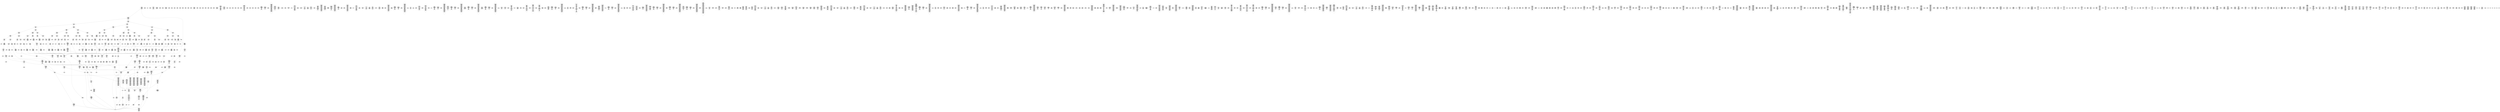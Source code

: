 /* Generated by GvGen v.1.0 (https://www.github.com/stricaud/gvgen) */

digraph G {
compound=true;
   node1 [label="[anywhere]"];
   node2 [label="# 0x0
PUSHX Data
PUSHX Data
MSTORE
PUSHX LogicData
CALLDATASIZE
LT
PUSHX Data
JUMPI
"];
   node3 [label="# 0xd
PUSHX Data
CALLDATALOAD
PUSHX BitData
SHR
PUSHX LogicData
GT
PUSHX Data
JUMPI
"];
   node4 [label="# 0x1e
PUSHX LogicData
GT
PUSHX Data
JUMPI
"];
   node5 [label="# 0x29
PUSHX LogicData
GT
PUSHX Data
JUMPI
"];
   node6 [label="# 0x34
PUSHX LogicData
GT
PUSHX Data
JUMPI
"];
   node7 [label="# 0x3f
PUSHX LogicData
EQ
PUSHX Data
JUMPI
"];
   node8 [label="# 0x4a
PUSHX LogicData
EQ
PUSHX Data
JUMPI
"];
   node9 [label="# 0x55
PUSHX LogicData
EQ
PUSHX Data
JUMPI
"];
   node10 [label="# 0x60
PUSHX Data
REVERT
"];
   node11 [label="# 0x64
JUMPDEST
PUSHX LogicData
EQ
PUSHX Data
JUMPI
"];
   node12 [label="# 0x70
PUSHX LogicData
EQ
PUSHX Data
JUMPI
"];
   node13 [label="# 0x7b
PUSHX LogicData
EQ
PUSHX Data
JUMPI
"];
   node14 [label="# 0x86
PUSHX Data
REVERT
"];
   node15 [label="# 0x8a
JUMPDEST
PUSHX LogicData
GT
PUSHX Data
JUMPI
"];
   node16 [label="# 0x96
PUSHX LogicData
EQ
PUSHX Data
JUMPI
"];
   node17 [label="# 0xa1
PUSHX LogicData
EQ
PUSHX Data
JUMPI
"];
   node18 [label="# 0xac
PUSHX LogicData
EQ
PUSHX Data
JUMPI
"];
   node19 [label="# 0xb7
PUSHX Data
REVERT
"];
   node20 [label="# 0xbb
JUMPDEST
PUSHX LogicData
EQ
PUSHX Data
JUMPI
"];
   node21 [label="# 0xc7
PUSHX LogicData
EQ
PUSHX Data
JUMPI
"];
   node22 [label="# 0xd2
PUSHX LogicData
EQ
PUSHX Data
JUMPI
"];
   node23 [label="# 0xdd
PUSHX Data
REVERT
"];
   node24 [label="# 0xe1
JUMPDEST
PUSHX LogicData
GT
PUSHX Data
JUMPI
"];
   node25 [label="# 0xed
PUSHX LogicData
GT
PUSHX Data
JUMPI
"];
   node26 [label="# 0xf8
PUSHX LogicData
EQ
PUSHX Data
JUMPI
"];
   node27 [label="# 0x103
PUSHX LogicData
EQ
PUSHX Data
JUMPI
"];
   node28 [label="# 0x10e
PUSHX LogicData
EQ
PUSHX Data
JUMPI
"];
   node29 [label="# 0x119
PUSHX Data
REVERT
"];
   node30 [label="# 0x11d
JUMPDEST
PUSHX LogicData
EQ
PUSHX Data
JUMPI
"];
   node31 [label="# 0x129
PUSHX LogicData
EQ
PUSHX Data
JUMPI
"];
   node32 [label="# 0x134
PUSHX LogicData
EQ
PUSHX Data
JUMPI
"];
   node33 [label="# 0x13f
PUSHX Data
REVERT
"];
   node34 [label="# 0x143
JUMPDEST
PUSHX LogicData
GT
PUSHX Data
JUMPI
"];
   node35 [label="# 0x14f
PUSHX LogicData
EQ
PUSHX Data
JUMPI
"];
   node36 [label="# 0x15a
PUSHX LogicData
EQ
PUSHX Data
JUMPI
"];
   node37 [label="# 0x165
PUSHX LogicData
EQ
PUSHX Data
JUMPI
"];
   node38 [label="# 0x170
PUSHX Data
REVERT
"];
   node39 [label="# 0x174
JUMPDEST
PUSHX LogicData
EQ
PUSHX Data
JUMPI
"];
   node40 [label="# 0x180
PUSHX LogicData
EQ
PUSHX Data
JUMPI
"];
   node41 [label="# 0x18b
PUSHX LogicData
EQ
PUSHX Data
JUMPI
"];
   node42 [label="# 0x196
PUSHX Data
REVERT
"];
   node43 [label="# 0x19a
JUMPDEST
PUSHX LogicData
GT
PUSHX Data
JUMPI
"];
   node44 [label="# 0x1a6
PUSHX LogicData
GT
PUSHX Data
JUMPI
"];
   node45 [label="# 0x1b1
PUSHX LogicData
GT
PUSHX Data
JUMPI
"];
   node46 [label="# 0x1bc
PUSHX LogicData
EQ
PUSHX Data
JUMPI
"];
   node47 [label="# 0x1c7
PUSHX LogicData
EQ
PUSHX Data
JUMPI
"];
   node48 [label="# 0x1d2
PUSHX LogicData
EQ
PUSHX Data
JUMPI
"];
   node49 [label="# 0x1dd
PUSHX Data
REVERT
"];
   node50 [label="# 0x1e1
JUMPDEST
PUSHX LogicData
EQ
PUSHX Data
JUMPI
"];
   node51 [label="# 0x1ed
PUSHX LogicData
EQ
PUSHX Data
JUMPI
"];
   node52 [label="# 0x1f8
PUSHX LogicData
EQ
PUSHX Data
JUMPI
"];
   node53 [label="# 0x203
PUSHX Data
REVERT
"];
   node54 [label="# 0x207
JUMPDEST
PUSHX LogicData
GT
PUSHX Data
JUMPI
"];
   node55 [label="# 0x213
PUSHX LogicData
EQ
PUSHX Data
JUMPI
"];
   node56 [label="# 0x21e
PUSHX LogicData
EQ
PUSHX Data
JUMPI
"];
   node57 [label="# 0x229
PUSHX LogicData
EQ
PUSHX Data
JUMPI
"];
   node58 [label="# 0x234
PUSHX Data
REVERT
"];
   node59 [label="# 0x238
JUMPDEST
PUSHX LogicData
EQ
PUSHX Data
JUMPI
"];
   node60 [label="# 0x244
PUSHX LogicData
EQ
PUSHX Data
JUMPI
"];
   node61 [label="# 0x24f
PUSHX LogicData
EQ
PUSHX Data
JUMPI
"];
   node62 [label="# 0x25a
PUSHX Data
REVERT
"];
   node63 [label="# 0x25e
JUMPDEST
PUSHX LogicData
GT
PUSHX Data
JUMPI
"];
   node64 [label="# 0x26a
PUSHX LogicData
GT
PUSHX Data
JUMPI
"];
   node65 [label="# 0x275
PUSHX LogicData
EQ
PUSHX Data
JUMPI
"];
   node66 [label="# 0x280
PUSHX LogicData
EQ
PUSHX Data
JUMPI
"];
   node67 [label="# 0x28b
PUSHX LogicData
EQ
PUSHX Data
JUMPI
"];
   node68 [label="# 0x296
PUSHX Data
REVERT
"];
   node69 [label="# 0x29a
JUMPDEST
PUSHX LogicData
EQ
PUSHX Data
JUMPI
"];
   node70 [label="# 0x2a6
PUSHX LogicData
EQ
PUSHX Data
JUMPI
"];
   node71 [label="# 0x2b1
PUSHX LogicData
EQ
PUSHX Data
JUMPI
"];
   node72 [label="# 0x2bc
PUSHX Data
REVERT
"];
   node73 [label="# 0x2c0
JUMPDEST
PUSHX LogicData
GT
PUSHX Data
JUMPI
"];
   node74 [label="# 0x2cc
PUSHX LogicData
EQ
PUSHX Data
JUMPI
"];
   node75 [label="# 0x2d7
PUSHX LogicData
EQ
PUSHX Data
JUMPI
"];
   node76 [label="# 0x2e2
PUSHX LogicData
EQ
PUSHX Data
JUMPI
"];
   node77 [label="# 0x2ed
PUSHX Data
REVERT
"];
   node78 [label="# 0x2f1
JUMPDEST
PUSHX LogicData
EQ
PUSHX Data
JUMPI
"];
   node79 [label="# 0x2fc
PUSHX LogicData
EQ
PUSHX Data
JUMPI
"];
   node80 [label="# 0x307
PUSHX LogicData
EQ
PUSHX Data
JUMPI
"];
   node81 [label="# 0x312
JUMPDEST
PUSHX Data
REVERT
"];
   node82 [label="# 0x317
JUMPDEST
CALLVALUE
ISZERO
PUSHX Data
JUMPI
"];
   node83 [label="# 0x31f
PUSHX Data
REVERT
"];
   node84 [label="# 0x323
JUMPDEST
PUSHX Data
PUSHX Data
CALLDATASIZE
PUSHX Data
PUSHX Data
JUMP
"];
   node85 [label="# 0x332
JUMPDEST
PUSHX Data
JUMP
"];
   node86 [label="# 0x337
JUMPDEST
STOP
"];
   node87 [label="# 0x339
JUMPDEST
CALLVALUE
ISZERO
PUSHX Data
JUMPI
"];
   node88 [label="# 0x341
PUSHX Data
REVERT
"];
   node89 [label="# 0x345
JUMPDEST
PUSHX Data
PUSHX Data
CALLDATASIZE
PUSHX Data
PUSHX Data
JUMP
"];
   node90 [label="# 0x354
JUMPDEST
PUSHX Data
JUMP
"];
   node91 [label="# 0x359
JUMPDEST
PUSHX MemData
MLOAD
ISZERO
ISZERO
MSTORE
PUSHX ArithData
ADD
"];
   node92 [label="# 0x365
JUMPDEST
PUSHX MemData
MLOAD
SUB
RETURN
"];
   node93 [label="# 0x36e
JUMPDEST
CALLVALUE
ISZERO
PUSHX Data
JUMPI
"];
   node94 [label="# 0x376
PUSHX Data
REVERT
"];
   node95 [label="# 0x37a
JUMPDEST
PUSHX Data
PUSHX Data
JUMP
"];
   node96 [label="# 0x383
JUMPDEST
PUSHX MemData
MLOAD
PUSHX Data
PUSHX Data
JUMP
"];
   node97 [label="# 0x390
JUMPDEST
CALLVALUE
ISZERO
PUSHX Data
JUMPI
"];
   node98 [label="# 0x398
PUSHX Data
REVERT
"];
   node99 [label="# 0x39c
JUMPDEST
PUSHX Data
PUSHX Data
CALLDATASIZE
PUSHX Data
PUSHX Data
JUMP
"];
   node100 [label="# 0x3ab
JUMPDEST
PUSHX Data
JUMP
"];
   node101 [label="# 0x3b0
JUMPDEST
PUSHX MemData
MLOAD
PUSHX ArithData
PUSHX BitData
PUSHX BitData
SHL
SUB
AND
MSTORE
PUSHX ArithData
ADD
PUSHX Data
JUMP
"];
   node102 [label="# 0x3c8
JUMPDEST
CALLVALUE
ISZERO
PUSHX Data
JUMPI
"];
   node103 [label="# 0x3d0
PUSHX Data
REVERT
"];
   node104 [label="# 0x3d4
JUMPDEST
PUSHX Data
PUSHX Data
CALLDATASIZE
PUSHX Data
PUSHX Data
JUMP
"];
   node105 [label="# 0x3e3
JUMPDEST
PUSHX Data
JUMP
"];
   node106 [label="# 0x3e8
JUMPDEST
CALLVALUE
ISZERO
PUSHX Data
JUMPI
"];
   node107 [label="# 0x3f0
PUSHX Data
REVERT
"];
   node108 [label="# 0x3f4
JUMPDEST
PUSHX StorData
SLOAD
"];
   node109 [label="# 0x3f9
JUMPDEST
PUSHX MemData
MLOAD
MSTORE
PUSHX ArithData
ADD
PUSHX Data
JUMP
"];
   node110 [label="# 0x407
JUMPDEST
CALLVALUE
ISZERO
PUSHX Data
JUMPI
"];
   node111 [label="# 0x40f
PUSHX Data
REVERT
"];
   node112 [label="# 0x413
JUMPDEST
PUSHX Data
PUSHX Data
JUMP
"];
   node113 [label="# 0x41c
JUMPDEST
PUSHX MemData
MLOAD
PUSHX Data
PUSHX Data
JUMP
"];
   node114 [label="# 0x429
JUMPDEST
CALLVALUE
ISZERO
PUSHX Data
JUMPI
"];
   node115 [label="# 0x431
PUSHX Data
REVERT
"];
   node116 [label="# 0x435
JUMPDEST
PUSHX StorData
SLOAD
PUSHX Data
JUMP
"];
   node117 [label="# 0x43e
JUMPDEST
CALLVALUE
ISZERO
PUSHX Data
JUMPI
"];
   node118 [label="# 0x446
PUSHX Data
REVERT
"];
   node119 [label="# 0x44a
JUMPDEST
PUSHX Data
PUSHX Data
CALLDATASIZE
PUSHX Data
PUSHX Data
JUMP
"];
   node120 [label="# 0x459
JUMPDEST
PUSHX Data
JUMP
"];
   node121 [label="# 0x45e
JUMPDEST
CALLVALUE
ISZERO
PUSHX Data
JUMPI
"];
   node122 [label="# 0x466
PUSHX Data
REVERT
"];
   node123 [label="# 0x46a
JUMPDEST
PUSHX Data
PUSHX Data
CALLDATASIZE
PUSHX Data
PUSHX Data
JUMP
"];
   node124 [label="# 0x479
JUMPDEST
PUSHX Data
JUMP
"];
   node125 [label="# 0x47e
JUMPDEST
CALLVALUE
ISZERO
PUSHX Data
JUMPI
"];
   node126 [label="# 0x486
PUSHX Data
REVERT
"];
   node127 [label="# 0x48a
JUMPDEST
PUSHX Data
PUSHX Data
CALLDATASIZE
PUSHX Data
PUSHX Data
JUMP
"];
   node128 [label="# 0x499
JUMPDEST
PUSHX Data
JUMP
"];
   node129 [label="# 0x49e
JUMPDEST
CALLVALUE
ISZERO
PUSHX Data
JUMPI
"];
   node130 [label="# 0x4a6
PUSHX Data
REVERT
"];
   node131 [label="# 0x4aa
JUMPDEST
PUSHX Data
PUSHX Data
CALLDATASIZE
PUSHX Data
PUSHX Data
JUMP
"];
   node132 [label="# 0x4b9
JUMPDEST
PUSHX Data
JUMP
"];
   node133 [label="# 0x4be
JUMPDEST
CALLVALUE
ISZERO
PUSHX Data
JUMPI
"];
   node134 [label="# 0x4c6
PUSHX Data
REVERT
"];
   node135 [label="# 0x4ca
JUMPDEST
PUSHX Data
PUSHX Data
CALLDATASIZE
PUSHX Data
PUSHX Data
JUMP
"];
   node136 [label="# 0x4d9
JUMPDEST
PUSHX Data
JUMP
"];
   node137 [label="# 0x4de
JUMPDEST
CALLVALUE
ISZERO
PUSHX Data
JUMPI
"];
   node138 [label="# 0x4e6
PUSHX Data
REVERT
"];
   node139 [label="# 0x4ea
JUMPDEST
PUSHX Data
PUSHX Data
CALLDATASIZE
PUSHX Data
PUSHX Data
JUMP
"];
   node140 [label="# 0x4f9
JUMPDEST
PUSHX Data
JUMP
"];
   node141 [label="# 0x4fe
JUMPDEST
CALLVALUE
ISZERO
PUSHX Data
JUMPI
"];
   node142 [label="# 0x506
PUSHX Data
REVERT
"];
   node143 [label="# 0x50a
JUMPDEST
PUSHX Data
PUSHX Data
JUMP
"];
   node144 [label="# 0x513
JUMPDEST
CALLVALUE
ISZERO
PUSHX Data
JUMPI
"];
   node145 [label="# 0x51b
PUSHX Data
REVERT
"];
   node146 [label="# 0x51f
JUMPDEST
PUSHX Data
PUSHX Data
CALLDATASIZE
PUSHX Data
PUSHX Data
JUMP
"];
   node147 [label="# 0x52e
JUMPDEST
PUSHX Data
JUMP
"];
   node148 [label="# 0x533
JUMPDEST
CALLVALUE
ISZERO
PUSHX Data
JUMPI
"];
   node149 [label="# 0x53b
PUSHX Data
REVERT
"];
   node150 [label="# 0x53f
JUMPDEST
PUSHX Data
PUSHX Data
CALLDATASIZE
PUSHX Data
PUSHX Data
JUMP
"];
   node151 [label="# 0x54e
JUMPDEST
PUSHX Data
JUMP
"];
   node152 [label="# 0x553
JUMPDEST
CALLVALUE
ISZERO
PUSHX Data
JUMPI
"];
   node153 [label="# 0x55b
PUSHX Data
REVERT
"];
   node154 [label="# 0x55f
JUMPDEST
PUSHX Data
PUSHX Data
CALLDATASIZE
PUSHX Data
PUSHX Data
JUMP
"];
   node155 [label="# 0x56e
JUMPDEST
PUSHX Data
JUMP
"];
   node156 [label="# 0x573
JUMPDEST
CALLVALUE
ISZERO
PUSHX Data
JUMPI
"];
   node157 [label="# 0x57b
PUSHX Data
REVERT
"];
   node158 [label="# 0x57f
JUMPDEST
PUSHX Data
PUSHX Data
JUMP
"];
   node159 [label="# 0x588
JUMPDEST
PUSHX MemData
MLOAD
PUSHX Data
PUSHX Data
JUMP
"];
   node160 [label="# 0x595
JUMPDEST
CALLVALUE
ISZERO
PUSHX Data
JUMPI
"];
   node161 [label="# 0x59d
PUSHX Data
REVERT
"];
   node162 [label="# 0x5a1
JUMPDEST
PUSHX Data
PUSHX Data
CALLDATASIZE
PUSHX Data
PUSHX Data
JUMP
"];
   node163 [label="# 0x5b0
JUMPDEST
PUSHX Data
JUMP
"];
   node164 [label="# 0x5b5
JUMPDEST
CALLVALUE
ISZERO
PUSHX Data
JUMPI
"];
   node165 [label="# 0x5bd
PUSHX Data
REVERT
"];
   node166 [label="# 0x5c1
JUMPDEST
PUSHX Data
PUSHX Data
JUMP
"];
   node167 [label="# 0x5ca
JUMPDEST
CALLVALUE
ISZERO
PUSHX Data
JUMPI
"];
   node168 [label="# 0x5d2
PUSHX Data
REVERT
"];
   node169 [label="# 0x5d6
JUMPDEST
PUSHX Data
PUSHX Data
CALLDATASIZE
PUSHX Data
PUSHX Data
JUMP
"];
   node170 [label="# 0x5e5
JUMPDEST
PUSHX Data
JUMP
"];
   node171 [label="# 0x5ea
JUMPDEST
CALLVALUE
ISZERO
PUSHX Data
JUMPI
"];
   node172 [label="# 0x5f2
PUSHX Data
REVERT
"];
   node173 [label="# 0x5f6
JUMPDEST
PUSHX Data
PUSHX Data
CALLDATASIZE
PUSHX Data
PUSHX Data
JUMP
"];
   node174 [label="# 0x605
JUMPDEST
PUSHX Data
JUMP
"];
   node175 [label="# 0x60a
JUMPDEST
CALLVALUE
ISZERO
PUSHX Data
JUMPI
"];
   node176 [label="# 0x612
PUSHX Data
REVERT
"];
   node177 [label="# 0x616
JUMPDEST
PUSHX Data
PUSHX Data
JUMP
"];
   node178 [label="# 0x61f
JUMPDEST
CALLVALUE
ISZERO
PUSHX Data
JUMPI
"];
   node179 [label="# 0x627
PUSHX Data
REVERT
"];
   node180 [label="# 0x62b
JUMPDEST
PUSHX Data
PUSHX Data
CALLDATASIZE
PUSHX Data
PUSHX Data
JUMP
"];
   node181 [label="# 0x63a
JUMPDEST
PUSHX Data
JUMP
"];
   node182 [label="# 0x63f
JUMPDEST
CALLVALUE
ISZERO
PUSHX Data
JUMPI
"];
   node183 [label="# 0x647
PUSHX Data
REVERT
"];
   node184 [label="# 0x64b
JUMPDEST
PUSHX Data
PUSHX Data
CALLDATASIZE
PUSHX Data
PUSHX Data
JUMP
"];
   node185 [label="# 0x65a
JUMPDEST
PUSHX Data
JUMP
"];
   node186 [label="# 0x65f
JUMPDEST
CALLVALUE
ISZERO
PUSHX Data
JUMPI
"];
   node187 [label="# 0x667
PUSHX Data
REVERT
"];
   node188 [label="# 0x66b
JUMPDEST
PUSHX Data
PUSHX Data
CALLDATASIZE
PUSHX Data
PUSHX Data
JUMP
"];
   node189 [label="# 0x67a
JUMPDEST
PUSHX Data
JUMP
"];
   node190 [label="# 0x67f
JUMPDEST
CALLVALUE
ISZERO
PUSHX Data
JUMPI
"];
   node191 [label="# 0x687
PUSHX Data
REVERT
"];
   node192 [label="# 0x68b
JUMPDEST
PUSHX Data
PUSHX Data
JUMP
"];
   node193 [label="# 0x694
JUMPDEST
CALLVALUE
ISZERO
PUSHX Data
JUMPI
"];
   node194 [label="# 0x69c
PUSHX Data
REVERT
"];
   node195 [label="# 0x6a0
JUMPDEST
PUSHX StorData
SLOAD
PUSHX ArithData
PUSHX BitData
PUSHX BitData
SHL
SUB
AND
PUSHX Data
JUMP
"];
   node196 [label="# 0x6b2
JUMPDEST
CALLVALUE
ISZERO
PUSHX Data
JUMPI
"];
   node197 [label="# 0x6ba
PUSHX Data
REVERT
"];
   node198 [label="# 0x6be
JUMPDEST
PUSHX Data
PUSHX Data
CALLDATASIZE
PUSHX Data
PUSHX Data
JUMP
"];
   node199 [label="# 0x6cd
JUMPDEST
PUSHX Data
JUMP
"];
   node200 [label="# 0x6d2
JUMPDEST
PUSHX MemData
MLOAD
PUSHX Data
PUSHX Data
JUMP
"];
   node201 [label="# 0x6df
JUMPDEST
CALLVALUE
ISZERO
PUSHX Data
JUMPI
"];
   node202 [label="# 0x6e7
PUSHX Data
REVERT
"];
   node203 [label="# 0x6eb
JUMPDEST
PUSHX StorData
SLOAD
PUSHX Data
JUMP
"];
   node204 [label="# 0x6f4
JUMPDEST
CALLVALUE
ISZERO
PUSHX Data
JUMPI
"];
   node205 [label="# 0x6fc
PUSHX Data
REVERT
"];
   node206 [label="# 0x700
JUMPDEST
PUSHX Data
PUSHX Data
JUMP
"];
   node207 [label="# 0x709
JUMPDEST
CALLVALUE
ISZERO
PUSHX Data
JUMPI
"];
   node208 [label="# 0x711
PUSHX Data
REVERT
"];
   node209 [label="# 0x715
JUMPDEST
PUSHX Data
PUSHX Data
CALLDATASIZE
PUSHX Data
PUSHX Data
JUMP
"];
   node210 [label="# 0x724
JUMPDEST
PUSHX ArithData
PUSHX BitData
PUSHX BitData
SHL
SUB
AND
PUSHX Data
MSTORE
PUSHX Data
PUSHX Data
MSTORE
PUSHX Data
SHA3
SLOAD
PUSHX BitData
AND
JUMP
"];
   node211 [label="# 0x743
JUMPDEST
PUSHX MemData
MLOAD
PUSHX BitData
AND
MSTORE
PUSHX ArithData
ADD
PUSHX Data
JUMP
"];
   node212 [label="# 0x756
JUMPDEST
CALLVALUE
ISZERO
PUSHX Data
JUMPI
"];
   node213 [label="# 0x75e
PUSHX Data
REVERT
"];
   node214 [label="# 0x762
JUMPDEST
PUSHX Data
PUSHX Data
CALLDATASIZE
PUSHX Data
PUSHX Data
JUMP
"];
   node215 [label="# 0x771
JUMPDEST
PUSHX Data
JUMP
"];
   node216 [label="# 0x776
JUMPDEST
CALLVALUE
ISZERO
PUSHX Data
JUMPI
"];
   node217 [label="# 0x77e
PUSHX Data
REVERT
"];
   node218 [label="# 0x782
JUMPDEST
PUSHX Data
PUSHX Data
CALLDATASIZE
PUSHX Data
PUSHX Data
JUMP
"];
   node219 [label="# 0x791
JUMPDEST
PUSHX Data
JUMP
"];
   node220 [label="# 0x796
JUMPDEST
CALLVALUE
ISZERO
PUSHX Data
JUMPI
"];
   node221 [label="# 0x79e
PUSHX Data
REVERT
"];
   node222 [label="# 0x7a2
JUMPDEST
PUSHX Data
PUSHX Data
CALLDATASIZE
PUSHX Data
PUSHX Data
JUMP
"];
   node223 [label="# 0x7b1
JUMPDEST
PUSHX Data
JUMP
"];
   node224 [label="# 0x7b6
JUMPDEST
CALLVALUE
ISZERO
PUSHX Data
JUMPI
"];
   node225 [label="# 0x7be
PUSHX Data
REVERT
"];
   node226 [label="# 0x7c2
JUMPDEST
PUSHX Data
PUSHX Data
CALLDATASIZE
PUSHX Data
PUSHX Data
JUMP
"];
   node227 [label="# 0x7d1
JUMPDEST
PUSHX Data
JUMP
"];
   node228 [label="# 0x7d6
JUMPDEST
CALLVALUE
ISZERO
PUSHX Data
JUMPI
"];
   node229 [label="# 0x7de
PUSHX Data
REVERT
"];
   node230 [label="# 0x7e2
JUMPDEST
PUSHX Data
PUSHX Data
CALLDATASIZE
PUSHX Data
PUSHX Data
JUMP
"];
   node231 [label="# 0x7f1
JUMPDEST
PUSHX Data
JUMP
"];
   node232 [label="# 0x7f6
JUMPDEST
CALLVALUE
ISZERO
PUSHX Data
JUMPI
"];
   node233 [label="# 0x7fe
PUSHX Data
REVERT
"];
   node234 [label="# 0x802
JUMPDEST
PUSHX Data
PUSHX Data
JUMP
"];
   node235 [label="# 0x80b
JUMPDEST
CALLVALUE
ISZERO
PUSHX Data
JUMPI
"];
   node236 [label="# 0x813
PUSHX Data
REVERT
"];
   node237 [label="# 0x817
JUMPDEST
PUSHX Data
PUSHX Data
JUMP
"];
   node238 [label="# 0x820
JUMPDEST
CALLVALUE
ISZERO
PUSHX Data
JUMPI
"];
   node239 [label="# 0x828
PUSHX Data
REVERT
"];
   node240 [label="# 0x82c
JUMPDEST
PUSHX Data
PUSHX Data
CALLDATASIZE
PUSHX Data
PUSHX Data
JUMP
"];
   node241 [label="# 0x83b
JUMPDEST
PUSHX Data
JUMP
"];
   node242 [label="# 0x840
JUMPDEST
CALLVALUE
ISZERO
PUSHX Data
JUMPI
"];
   node243 [label="# 0x848
PUSHX Data
REVERT
"];
   node244 [label="# 0x84c
JUMPDEST
PUSHX Data
PUSHX Data
JUMP
"];
   node245 [label="# 0x855
JUMPDEST
CALLVALUE
ISZERO
PUSHX Data
JUMPI
"];
   node246 [label="# 0x85d
PUSHX Data
REVERT
"];
   node247 [label="# 0x861
JUMPDEST
PUSHX Data
PUSHX Data
CALLDATASIZE
PUSHX Data
PUSHX Data
JUMP
"];
   node248 [label="# 0x870
JUMPDEST
PUSHX ArithData
PUSHX BitData
PUSHX BitData
SHL
SUB
AND
PUSHX Data
MSTORE
PUSHX Data
PUSHX Data
MSTORE
PUSHX Data
SHA3
AND
MSTORE
MSTORE
SHA3
SLOAD
PUSHX BitData
AND
JUMP
"];
   node249 [label="# 0x89e
JUMPDEST
PUSHX Data
PUSHX Data
CALLDATASIZE
PUSHX Data
PUSHX Data
JUMP
"];
   node250 [label="# 0x8ac
JUMPDEST
PUSHX Data
JUMP
"];
   node251 [label="# 0x8b1
JUMPDEST
CALLVALUE
ISZERO
PUSHX Data
JUMPI
"];
   node252 [label="# 0x8b9
PUSHX Data
REVERT
"];
   node253 [label="# 0x8bd
JUMPDEST
PUSHX Data
PUSHX Data
CALLDATASIZE
PUSHX Data
PUSHX Data
JUMP
"];
   node254 [label="# 0x8cc
JUMPDEST
PUSHX Data
JUMP
"];
   node255 [label="# 0x8d1
JUMPDEST
CALLVALUE
ISZERO
PUSHX Data
JUMPI
"];
   node256 [label="# 0x8d9
PUSHX Data
REVERT
"];
   node257 [label="# 0x8dd
JUMPDEST
PUSHX Data
PUSHX Data
CALLDATASIZE
PUSHX Data
PUSHX Data
JUMP
"];
   node258 [label="# 0x8ec
JUMPDEST
PUSHX Data
JUMP
"];
   node259 [label="# 0x8f1
JUMPDEST
CALLVALUE
ISZERO
PUSHX Data
JUMPI
"];
   node260 [label="# 0x8f9
PUSHX Data
REVERT
"];
   node261 [label="# 0x8fd
JUMPDEST
PUSHX Data
PUSHX Data
CALLDATASIZE
PUSHX Data
PUSHX Data
JUMP
"];
   node262 [label="# 0x90c
JUMPDEST
PUSHX Data
JUMP
"];
   node263 [label="# 0x911
JUMPDEST
CALLVALUE
ISZERO
PUSHX Data
JUMPI
"];
   node264 [label="# 0x919
PUSHX Data
REVERT
"];
   node265 [label="# 0x91d
JUMPDEST
PUSHX Data
PUSHX Data
CALLDATASIZE
PUSHX Data
PUSHX Data
JUMP
"];
   node266 [label="# 0x92c
JUMPDEST
PUSHX Data
JUMP
"];
   node267 [label="# 0x931
JUMPDEST
PUSHX StorData
SLOAD
PUSHX ArithData
PUSHX BitData
PUSHX BitData
SHL
SUB
AND
CALLER
EQ
PUSHX Data
JUMPI
"];
   node268 [label="# 0x945
PUSHX StorData
SLOAD
PUSHX ArithData
PUSHX BitData
PUSHX BitData
SHL
SUB
AND
CALLER
EQ
"];
   node269 [label="# 0x954
JUMPDEST
PUSHX Data
JUMPI
"];
   node270 [label="# 0x959
PUSHX MemData
MLOAD
PUSHX BitData
PUSHX BitData
SHL
MSTORE
PUSHX Data
PUSHX ArithData
ADD
MSTORE
PUSHX Data
PUSHX ArithData
ADD
MSTORE
PUSHX MemData
MLOAD
PUSHX Data
PUSHX Data
CODECOPY
MLOAD
MSTORE
PUSHX ArithData
ADD
MSTORE
PUSHX BitData
PUSHX BitData
SHL
PUSHX ArithData
ADD
MSTORE
PUSHX ArithData
ADD
"];
   node271 [label="# 0x9a1
JUMPDEST
PUSHX MemData
MLOAD
SUB
REVERT
"];
   node272 [label="# 0x9aa
JUMPDEST
PUSHX StorData
SLOAD
PUSHX BitData
NOT
AND
PUSHX ArithData
PUSHX BitData
PUSHX BitData
SHL
SUB
AND
OR
SSTORE
JUMP
"];
   node273 [label="# 0x9d9
JUMPDEST
PUSHX Data
PUSHX BitData
AND
PUSHX LogicData
EQ
PUSHX Data
JUMPI
"];
   node274 [label="# 0xa26
PUSHX BitData
AND
PUSHX LogicData
EQ
"];
   node275 [label="# 0xa6c
JUMPDEST
PUSHX Data
JUMPI
"];
   node276 [label="# 0xa72
PUSHX LogicData
PUSHX BitData
AND
EQ
"];
   node277 [label="# 0xab8
JUMPDEST
JUMP
"];
   node278 [label="# 0xabe
JUMPDEST
PUSHX Data
PUSHX StorData
SLOAD
PUSHX Data
PUSHX Data
JUMP
"];
   node279 [label="# 0xacd
JUMPDEST
PUSHX ArithData
ADD
PUSHX ArithData
DIV
MUL
PUSHX ArithData
ADD
PUSHX MemData
MLOAD
ADD
PUSHX Data
MSTORE
MSTORE
PUSHX ArithData
ADD
SLOAD
PUSHX Data
PUSHX Data
JUMP
"];
   node280 [label="# 0xaf9
JUMPDEST
ISZERO
PUSHX Data
JUMPI
"];
   node281 [label="# 0xb00
PUSHX LogicData
LT
PUSHX Data
JUMPI
"];
   node282 [label="# 0xb08
PUSHX ArithData
SLOAD
DIV
MUL
MSTORE
PUSHX ArithData
ADD
PUSHX Data
JUMP
"];
   node283 [label="# 0xb1b
JUMPDEST
ADD
PUSHX Data
MSTORE
PUSHX Data
PUSHX Data
SHA3
"];
   node284 [label="# 0xb29
JUMPDEST
SLOAD
MSTORE
PUSHX ArithData
ADD
PUSHX ArithData
ADD
GT
PUSHX Data
JUMPI
"];
   node285 [label="# 0xb3d
SUB
PUSHX BitData
AND
ADD
"];
   node286 [label="# 0xb46
JUMPDEST
JUMP
"];
   node287 [label="# 0xb50
JUMPDEST
PUSHX Data
MSTORE
PUSHX Data
PUSHX Data
MSTORE
PUSHX Data
SHA3
SLOAD
PUSHX ArithData
PUSHX BitData
PUSHX BitData
SHL
SUB
AND
PUSHX Data
JUMPI
"];
   node288 [label="# 0xb6d
PUSHX MemData
MLOAD
PUSHX BitData
PUSHX BitData
SHL
MSTORE
PUSHX Data
PUSHX ArithData
ADD
MSTORE
PUSHX Data
PUSHX ArithData
ADD
MSTORE
PUSHX Data
PUSHX ArithData
ADD
MSTORE
PUSHX Data
PUSHX ArithData
ADD
MSTORE
PUSHX ArithData
ADD
PUSHX Data
JUMP
"];
   node289 [label="# 0xbda
JUMPDEST
PUSHX Data
MSTORE
PUSHX Data
PUSHX Data
MSTORE
PUSHX Data
SHA3
SLOAD
PUSHX ArithData
PUSHX BitData
PUSHX BitData
SHL
SUB
AND
JUMP
"];
   node290 [label="# 0xbf6
JUMPDEST
PUSHX Data
PUSHX Data
PUSHX Data
JUMP
"];
   node291 [label="# 0xc01
JUMPDEST
PUSHX ArithData
PUSHX BitData
PUSHX BitData
SHL
SUB
AND
PUSHX ArithData
PUSHX BitData
PUSHX BitData
SHL
SUB
AND
EQ
ISZERO
PUSHX Data
JUMPI
"];
   node292 [label="# 0xc1e
PUSHX MemData
MLOAD
PUSHX BitData
PUSHX BitData
SHL
MSTORE
PUSHX Data
PUSHX ArithData
ADD
MSTORE
PUSHX Data
PUSHX ArithData
ADD
MSTORE
PUSHX Data
PUSHX ArithData
ADD
MSTORE
PUSHX Data
PUSHX ArithData
ADD
MSTORE
PUSHX ArithData
ADD
PUSHX Data
JUMP
"];
   node293 [label="# 0xc8b
JUMPDEST
CALLER
PUSHX ArithData
PUSHX BitData
PUSHX BitData
SHL
SUB
AND
EQ
PUSHX Data
JUMPI
"];
   node294 [label="# 0xc9d
PUSHX Data
CALLER
PUSHX Data
JUMP
"];
   node295 [label="# 0xca7
JUMPDEST
PUSHX Data
JUMPI
"];
   node296 [label="# 0xcac
PUSHX MemData
MLOAD
PUSHX BitData
PUSHX BitData
SHL
MSTORE
PUSHX Data
PUSHX ArithData
ADD
MSTORE
PUSHX Data
PUSHX ArithData
ADD
MSTORE
PUSHX Data
PUSHX ArithData
ADD
MSTORE
PUSHX Data
PUSHX ArithData
ADD
MSTORE
PUSHX ArithData
ADD
PUSHX Data
JUMP
"];
   node297 [label="# 0xd19
JUMPDEST
PUSHX Data
PUSHX Data
JUMP
"];
   node298 [label="# 0xd23
JUMPDEST
JUMP
"];
   node299 [label="# 0xd28
JUMPDEST
PUSHX Data
PUSHX StorData
SLOAD
PUSHX ArithData
MUL
PUSHX ArithData
ADD
PUSHX MemData
MLOAD
ADD
PUSHX Data
MSTORE
MSTORE
PUSHX ArithData
ADD
PUSHX Data
"];
   node300 [label="# 0xd4c
JUMPDEST
LT
ISZERO
PUSHX Data
JUMPI
"];
   node301 [label="# 0xd55
PUSHX Data
MSTORE
PUSHX Data
PUSHX Data
SHA3
ADD
SLOAD
PUSHX Data
PUSHX Data
JUMP
"];
   node302 [label="# 0xd6b
JUMPDEST
PUSHX ArithData
ADD
PUSHX ArithData
DIV
MUL
PUSHX ArithData
ADD
PUSHX MemData
MLOAD
ADD
PUSHX Data
MSTORE
MSTORE
PUSHX ArithData
ADD
SLOAD
PUSHX Data
PUSHX Data
JUMP
"];
   node303 [label="# 0xd97
JUMPDEST
ISZERO
PUSHX Data
JUMPI
"];
   node304 [label="# 0xd9e
PUSHX LogicData
LT
PUSHX Data
JUMPI
"];
   node305 [label="# 0xda6
PUSHX ArithData
SLOAD
DIV
MUL
MSTORE
PUSHX ArithData
ADD
PUSHX Data
JUMP
"];
   node306 [label="# 0xdb9
JUMPDEST
ADD
PUSHX Data
MSTORE
PUSHX Data
PUSHX Data
SHA3
"];
   node307 [label="# 0xdc7
JUMPDEST
SLOAD
MSTORE
PUSHX ArithData
ADD
PUSHX ArithData
ADD
GT
PUSHX Data
JUMPI
"];
   node308 [label="# 0xddb
SUB
PUSHX BitData
AND
ADD
"];
   node309 [label="# 0xde4
JUMPDEST
MSTORE
PUSHX ArithData
ADD
PUSHX ArithData
ADD
PUSHX Data
JUMP
"];
   node310 [label="# 0xdf8
JUMPDEST
JUMP
"];
   node311 [label="# 0xe01
JUMPDEST
PUSHX Data
CALLER
PUSHX Data
JUMP
"];
   node312 [label="# 0xe0b
JUMPDEST
PUSHX Data
JUMPI
"];
   node313 [label="# 0xe10
PUSHX MemData
MLOAD
PUSHX BitData
PUSHX BitData
SHL
MSTORE
PUSHX Data
PUSHX ArithData
ADD
MSTORE
PUSHX Data
PUSHX ArithData
ADD
MSTORE
PUSHX Data
PUSHX ArithData
ADD
MSTORE
PUSHX Data
PUSHX ArithData
ADD
MSTORE
PUSHX ArithData
ADD
PUSHX Data
JUMP
"];
   node314 [label="# 0xe7d
JUMPDEST
PUSHX Data
PUSHX Data
JUMP
"];
   node315 [label="# 0xe88
JUMPDEST
PUSHX StorData
SLOAD
PUSHX ArithData
PUSHX BitData
PUSHX BitData
SHL
SUB
AND
CALLER
EQ
PUSHX Data
JUMPI
"];
   node316 [label="# 0xe9c
PUSHX StorData
SLOAD
PUSHX ArithData
PUSHX BitData
PUSHX BitData
SHL
SUB
AND
CALLER
EQ
"];
   node317 [label="# 0xeab
JUMPDEST
PUSHX Data
JUMPI
"];
   node318 [label="# 0xeb0
PUSHX MemData
MLOAD
PUSHX BitData
PUSHX BitData
SHL
MSTORE
PUSHX Data
PUSHX ArithData
ADD
MSTORE
PUSHX Data
PUSHX ArithData
ADD
MSTORE
PUSHX MemData
MLOAD
PUSHX Data
PUSHX Data
CODECOPY
MLOAD
MSTORE
PUSHX ArithData
ADD
MSTORE
PUSHX BitData
PUSHX BitData
SHL
PUSHX ArithData
ADD
MSTORE
PUSHX ArithData
ADD
PUSHX Data
JUMP
"];
   node319 [label="# 0xefc
JUMPDEST
PUSHX Data
"];
   node320 [label="# 0xeff
JUMPDEST
MLOAD
LT
ISZERO
PUSHX Data
JUMPI
"];
   node321 [label="# 0xf09
MLOAD
LT
PUSHX Data
JUMPI
"];
   node322 [label="# 0xf13
PUSHX Data
PUSHX Data
JUMP
"];
   node323 [label="# 0xf1a
JUMPDEST
PUSHX ArithData
MUL
PUSHX ArithData
ADD
ADD
MLOAD
PUSHX ArithData
ADD
MLOAD
PUSHX Data
PUSHX Data
MLOAD
LT
PUSHX Data
JUMPI
"];
   node324 [label="# 0xf35
PUSHX Data
PUSHX Data
JUMP
"];
   node325 [label="# 0xf3c
JUMPDEST
PUSHX ArithData
MUL
PUSHX ArithData
ADD
ADD
MLOAD
PUSHX ArithData
ADD
MLOAD
MSTORE
PUSHX ArithData
ADD
MSTORE
PUSHX ArithData
ADD
PUSHX Data
SHA3
SSTORE
PUSHX Data
PUSHX Data
JUMP
"];
   node326 [label="# 0xf65
JUMPDEST
PUSHX Data
JUMP
"];
   node327 [label="# 0xf6d
JUMPDEST
JUMP
"];
   node328 [label="# 0xf71
JUMPDEST
PUSHX StorData
SLOAD
PUSHX ArithData
PUSHX BitData
PUSHX BitData
SHL
SUB
AND
CALLER
EQ
PUSHX Data
JUMPI
"];
   node329 [label="# 0xf85
PUSHX StorData
SLOAD
PUSHX ArithData
PUSHX BitData
PUSHX BitData
SHL
SUB
AND
CALLER
EQ
"];
   node330 [label="# 0xf94
JUMPDEST
PUSHX Data
JUMPI
"];
   node331 [label="# 0xf99
PUSHX MemData
MLOAD
PUSHX BitData
PUSHX BitData
SHL
MSTORE
PUSHX Data
PUSHX ArithData
ADD
MSTORE
PUSHX Data
PUSHX ArithData
ADD
MSTORE
PUSHX MemData
MLOAD
PUSHX Data
PUSHX Data
CODECOPY
MLOAD
MSTORE
PUSHX ArithData
ADD
MSTORE
PUSHX BitData
PUSHX BitData
SHL
PUSHX ArithData
ADD
MSTORE
PUSHX ArithData
ADD
PUSHX Data
JUMP
"];
   node332 [label="# 0xfe5
JUMPDEST
PUSHX StorData
SLOAD
PUSHX BitData
NOT
AND
PUSHX ArithData
PUSHX BitData
PUSHX BitData
SHL
SUB
AND
OR
SSTORE
JUMP
"];
   node333 [label="# 0x1014
JUMPDEST
PUSHX StorData
SLOAD
PUSHX ArithData
PUSHX BitData
PUSHX BitData
SHL
SUB
AND
CALLER
EQ
PUSHX Data
JUMPI
"];
   node334 [label="# 0x1028
PUSHX StorData
SLOAD
PUSHX ArithData
PUSHX BitData
PUSHX BitData
SHL
SUB
AND
CALLER
EQ
"];
   node335 [label="# 0x1037
JUMPDEST
PUSHX Data
JUMPI
"];
   node336 [label="# 0x103c
PUSHX MemData
MLOAD
PUSHX BitData
PUSHX BitData
SHL
MSTORE
PUSHX Data
PUSHX ArithData
ADD
MSTORE
PUSHX Data
PUSHX ArithData
ADD
MSTORE
PUSHX MemData
MLOAD
PUSHX Data
PUSHX Data
CODECOPY
MLOAD
MSTORE
PUSHX ArithData
ADD
MSTORE
PUSHX BitData
PUSHX BitData
SHL
PUSHX ArithData
ADD
MSTORE
PUSHX ArithData
ADD
PUSHX Data
JUMP
"];
   node337 [label="# 0x1088
JUMPDEST
MLOAD
PUSHX Data
PUSHX Data
PUSHX ArithData
ADD
PUSHX Data
JUMP
"];
   node338 [label="# 0x109b
JUMPDEST
PUSHX StorData
SLOAD
PUSHX ArithData
PUSHX BitData
PUSHX BitData
SHL
SUB
AND
CALLER
EQ
PUSHX Data
JUMPI
"];
   node339 [label="# 0x10af
PUSHX StorData
SLOAD
PUSHX ArithData
PUSHX BitData
PUSHX BitData
SHL
SUB
AND
CALLER
EQ
"];
   node340 [label="# 0x10be
JUMPDEST
PUSHX Data
JUMPI
"];
   node341 [label="# 0x10c3
PUSHX MemData
MLOAD
PUSHX BitData
PUSHX BitData
SHL
MSTORE
PUSHX Data
PUSHX ArithData
ADD
MSTORE
PUSHX Data
PUSHX ArithData
ADD
MSTORE
PUSHX MemData
MLOAD
PUSHX Data
PUSHX Data
CODECOPY
MLOAD
MSTORE
PUSHX ArithData
ADD
MSTORE
PUSHX BitData
PUSHX BitData
SHL
PUSHX ArithData
ADD
MSTORE
PUSHX ArithData
ADD
PUSHX Data
JUMP
"];
   node342 [label="# 0x110f
JUMPDEST
MLOAD
PUSHX Data
PUSHX Data
PUSHX ArithData
ADD
PUSHX Data
JUMP
"];
   node343 [label="# 0x1122
JUMPDEST
PUSHX StorData
SLOAD
PUSHX ArithData
PUSHX BitData
PUSHX BitData
SHL
SUB
AND
CALLER
EQ
PUSHX Data
JUMPI
"];
   node344 [label="# 0x1136
PUSHX StorData
SLOAD
PUSHX ArithData
PUSHX BitData
PUSHX BitData
SHL
SUB
AND
CALLER
EQ
"];
   node345 [label="# 0x1145
JUMPDEST
PUSHX Data
JUMPI
"];
   node346 [label="# 0x114a
PUSHX MemData
MLOAD
PUSHX BitData
PUSHX BitData
SHL
MSTORE
PUSHX Data
PUSHX ArithData
ADD
MSTORE
PUSHX Data
PUSHX ArithData
ADD
MSTORE
PUSHX MemData
MLOAD
PUSHX Data
PUSHX Data
CODECOPY
MLOAD
MSTORE
PUSHX ArithData
ADD
MSTORE
PUSHX BitData
PUSHX BitData
SHL
PUSHX ArithData
ADD
MSTORE
PUSHX ArithData
ADD
PUSHX Data
JUMP
"];
   node347 [label="# 0x1196
JUMPDEST
PUSHX Data
"];
   node348 [label="# 0x1199
JUMPDEST
PUSHX StorData
SLOAD
LT
ISZERO
PUSHX Data
JUMPI
"];
   node349 [label="# 0x11a4
PUSHX BitData
AND
PUSHX StorData
SLOAD
LT
PUSHX Data
JUMPI
"];
   node350 [label="# 0x11b4
PUSHX Data
PUSHX Data
JUMP
"];
   node351 [label="# 0x11bb
JUMPDEST
PUSHX Data
MSTORE
PUSHX Data
SHA3
PUSHX Data
DIV
ADD
SLOAD
PUSHX BitData
AND
PUSHX ArithData
MUL
PUSHX ArithData
EXP
DIV
PUSHX BitData
AND
EQ
PUSHX Data
JUMPI
"];
   node352 [label="# 0x11e3
PUSHX Data
JUMP
"];
   node353 [label="# 0x11e7
JUMPDEST
PUSHX StorData
SLOAD
PUSHX Data
PUSHX Data
PUSHX Data
JUMP
"];
   node354 [label="# 0x11f7
JUMPDEST
SLOAD
LT
PUSHX Data
JUMPI
"];
   node355 [label="# 0x1200
PUSHX Data
PUSHX Data
JUMP
"];
   node356 [label="# 0x1207
JUMPDEST
PUSHX Data
MSTORE
PUSHX Data
PUSHX Data
SHA3
PUSHX Data
DIV
ADD
MOD
PUSHX ArithData
MUL
SLOAD
PUSHX ArithData
EXP
DIV
PUSHX BitData
AND
PUSHX StorData
SLOAD
LT
PUSHX Data
JUMPI
"];
   node357 [label="# 0x1237
PUSHX Data
PUSHX Data
JUMP
"];
   node358 [label="# 0x123e
JUMPDEST
PUSHX Data
MSTORE
PUSHX Data
PUSHX Data
SHA3
PUSHX Data
DIV
ADD
MOD
PUSHX ArithData
MUL
PUSHX ArithData
EXP
SLOAD
PUSHX ArithData
MUL
NOT
AND
PUSHX BitData
AND
MUL
OR
SSTORE
PUSHX StorData
SLOAD
PUSHX Data
JUMPI
"];
   node359 [label="# 0x1277
PUSHX Data
PUSHX Data
JUMP
"];
   node360 [label="# 0x127e
JUMPDEST
PUSHX Data
MSTORE
PUSHX Data
SHA3
PUSHX Data
PUSHX BitData
NOT
ADD
DIV
ADD
SLOAD
PUSHX ArithData
PUSHX ArithData
PUSHX BitData
AND
MUL
PUSHX ArithData
EXP
MUL
NOT
AND
SSTORE
SSTORE
JUMP
"];
   node361 [label="# 0x12ae
JUMPDEST
PUSHX Data
PUSHX Data
JUMP
"];
   node362 [label="# 0x12b8
JUMPDEST
PUSHX Data
JUMP
"];
   node363 [label="# 0x12c0
JUMPDEST
PUSHX StorData
SLOAD
PUSHX ArithData
PUSHX BitData
PUSHX BitData
SHL
SUB
AND
CALLER
EQ
PUSHX Data
JUMPI
"];
   node364 [label="# 0x12d4
PUSHX StorData
SLOAD
PUSHX ArithData
PUSHX BitData
PUSHX BitData
SHL
SUB
AND
CALLER
EQ
"];
   node365 [label="# 0x12e3
JUMPDEST
PUSHX Data
JUMPI
"];
   node366 [label="# 0x12e8
PUSHX MemData
MLOAD
PUSHX BitData
PUSHX BitData
SHL
MSTORE
PUSHX Data
PUSHX ArithData
ADD
MSTORE
PUSHX Data
PUSHX ArithData
ADD
MSTORE
PUSHX MemData
MLOAD
PUSHX Data
PUSHX Data
CODECOPY
MLOAD
MSTORE
PUSHX ArithData
ADD
MSTORE
PUSHX BitData
PUSHX BitData
SHL
PUSHX ArithData
ADD
MSTORE
PUSHX ArithData
ADD
PUSHX Data
JUMP
"];
   node367 [label="# 0x1334
JUMPDEST
PUSHX MemData
MLOAD
CALLER
SELFBALANCE
ISZERO
PUSHX ArithData
MUL
PUSHX Data
CALL
ISZERO
ISZERO
PUSHX Data
JUMPI
"];
   node368 [label="# 0x1357
RETURNDATASIZE
PUSHX Data
RETURNDATACOPY
RETURNDATASIZE
PUSHX Data
REVERT
"];
   node369 [label="# 0x1360
JUMPDEST
JUMP
"];
   node370 [label="# 0x1363
JUMPDEST
PUSHX Data
PUSHX MemData
MLOAD
PUSHX ArithData
ADD
PUSHX Data
MSTORE
PUSHX Data
MSTORE
PUSHX Data
JUMP
"];
   node371 [label="# 0x137e
JUMPDEST
PUSHX StorData
SLOAD
PUSHX ArithData
PUSHX BitData
PUSHX BitData
SHL
SUB
AND
CALLER
EQ
PUSHX Data
JUMPI
"];
   node372 [label="# 0x1392
PUSHX StorData
SLOAD
PUSHX ArithData
PUSHX BitData
PUSHX BitData
SHL
SUB
AND
CALLER
EQ
"];
   node373 [label="# 0x13a1
JUMPDEST
PUSHX Data
JUMPI
"];
   node374 [label="# 0x13a6
PUSHX MemData
MLOAD
PUSHX BitData
PUSHX BitData
SHL
MSTORE
PUSHX Data
PUSHX ArithData
ADD
MSTORE
PUSHX Data
PUSHX ArithData
ADD
MSTORE
PUSHX MemData
MLOAD
PUSHX Data
PUSHX Data
CODECOPY
MLOAD
MSTORE
PUSHX ArithData
ADD
MSTORE
PUSHX BitData
PUSHX BitData
SHL
PUSHX ArithData
ADD
MSTORE
PUSHX ArithData
ADD
PUSHX Data
JUMP
"];
   node375 [label="# 0x13f2
JUMPDEST
PUSHX Data
"];
   node376 [label="# 0x13f5
JUMPDEST
MLOAD
LT
ISZERO
PUSHX Data
JUMPI
"];
   node377 [label="# 0x13ff
PUSHX Data
MLOAD
LT
PUSHX Data
JUMPI
"];
   node378 [label="# 0x140b
PUSHX Data
PUSHX Data
JUMP
"];
   node379 [label="# 0x1412
JUMPDEST
PUSHX ArithData
MUL
ADD
ADD
MLOAD
SLOAD
PUSHX ArithData
ADD
SSTORE
PUSHX Data
MSTORE
SHA3
PUSHX Data
DIV
ADD
SLOAD
PUSHX BitData
AND
PUSHX ArithData
MUL
PUSHX ArithData
EXP
PUSHX Data
MUL
NOT
AND
AND
MUL
OR
SSTORE
PUSHX Data
PUSHX Data
JUMP
"];
   node380 [label="# 0x1461
JUMPDEST
PUSHX Data
JUMP
"];
   node381 [label="# 0x1469
JUMPDEST
PUSHX StorData
SLOAD
PUSHX ArithData
PUSHX BitData
PUSHX BitData
SHL
SUB
AND
CALLER
EQ
PUSHX Data
JUMPI
"];
   node382 [label="# 0x147d
PUSHX StorData
SLOAD
PUSHX ArithData
PUSHX BitData
PUSHX BitData
SHL
SUB
AND
CALLER
EQ
"];
   node383 [label="# 0x148c
JUMPDEST
PUSHX Data
JUMPI
"];
   node384 [label="# 0x1491
PUSHX MemData
MLOAD
PUSHX BitData
PUSHX BitData
SHL
MSTORE
PUSHX Data
PUSHX ArithData
ADD
MSTORE
PUSHX Data
PUSHX ArithData
ADD
MSTORE
PUSHX MemData
MLOAD
PUSHX Data
PUSHX Data
CODECOPY
MLOAD
MSTORE
PUSHX ArithData
ADD
MSTORE
PUSHX BitData
PUSHX BitData
SHL
PUSHX ArithData
ADD
MSTORE
PUSHX ArithData
ADD
PUSHX Data
JUMP
"];
   node385 [label="# 0x14dd
JUMPDEST
PUSHX Data
SSTORE
JUMP
"];
   node386 [label="# 0x14e2
JUMPDEST
PUSHX StorData
SLOAD
PUSHX Data
PUSHX ArithData
PUSHX BitData
PUSHX BitData
SHL
SUB
AND
CALLER
EQ
PUSHX Data
JUMPI
"];
   node387 [label="# 0x14f9
PUSHX StorData
SLOAD
PUSHX ArithData
PUSHX BitData
PUSHX BitData
SHL
SUB
AND
CALLER
EQ
"];
   node388 [label="# 0x1508
JUMPDEST
PUSHX Data
JUMPI
"];
   node389 [label="# 0x150d
PUSHX MemData
MLOAD
PUSHX BitData
PUSHX BitData
SHL
MSTORE
PUSHX Data
PUSHX ArithData
ADD
MSTORE
PUSHX Data
PUSHX ArithData
ADD
MSTORE
PUSHX MemData
MLOAD
PUSHX Data
PUSHX Data
CODECOPY
MLOAD
MSTORE
PUSHX ArithData
ADD
MSTORE
PUSHX BitData
PUSHX BitData
SHL
PUSHX ArithData
ADD
MSTORE
PUSHX ArithData
ADD
PUSHX Data
JUMP
"];
   node390 [label="# 0x1559
JUMPDEST
PUSHX StorData
SLOAD
PUSHX ArithData
MUL
PUSHX ArithData
ADD
PUSHX MemData
MLOAD
ADD
PUSHX Data
MSTORE
MSTORE
PUSHX ArithData
ADD
SLOAD
ISZERO
PUSHX Data
JUMPI
"];
   node391 [label="# 0x1581
PUSHX ArithData
MUL
ADD
PUSHX Data
MSTORE
PUSHX Data
PUSHX Data
SHA3
PUSHX Data
"];
   node392 [label="# 0x1594
JUMPDEST
SLOAD
PUSHX ArithData
EXP
DIV
PUSHX BitData
AND
PUSHX BitData
AND
MSTORE
PUSHX ArithData
ADD
PUSHX ArithData
ADD
PUSHX Data
PUSHX ArithData
ADD
DIV
ADD
PUSHX ArithData
SUB
MUL
GT
PUSHX Data
JUMPI
"];
   node393 [label="# 0x15cb
JUMP
"];
   node394 [label="# 0x15d6
JUMPDEST
PUSHX Data
MSTORE
PUSHX Data
PUSHX Data
MSTORE
PUSHX Data
SHA3
SLOAD
PUSHX ArithData
PUSHX BitData
PUSHX BitData
SHL
SUB
AND
PUSHX Data
JUMPI
"];
   node395 [label="# 0x15f4
PUSHX MemData
MLOAD
PUSHX BitData
PUSHX BitData
SHL
MSTORE
PUSHX Data
PUSHX ArithData
ADD
MSTORE
PUSHX Data
PUSHX ArithData
ADD
MSTORE
PUSHX Data
PUSHX ArithData
ADD
MSTORE
PUSHX Data
PUSHX ArithData
ADD
MSTORE
PUSHX ArithData
ADD
PUSHX Data
JUMP
"];
   node396 [label="# 0x1661
JUMPDEST
PUSHX StorData
SLOAD
PUSHX ArithData
PUSHX BitData
PUSHX BitData
SHL
SUB
AND
CALLER
EQ
PUSHX Data
JUMPI
"];
   node397 [label="# 0x1675
PUSHX StorData
SLOAD
PUSHX ArithData
PUSHX BitData
PUSHX BitData
SHL
SUB
AND
CALLER
EQ
"];
   node398 [label="# 0x1684
JUMPDEST
PUSHX Data
JUMPI
"];
   node399 [label="# 0x1689
PUSHX MemData
MLOAD
PUSHX BitData
PUSHX BitData
SHL
MSTORE
PUSHX Data
PUSHX ArithData
ADD
MSTORE
PUSHX Data
PUSHX ArithData
ADD
MSTORE
PUSHX MemData
MLOAD
PUSHX Data
PUSHX Data
CODECOPY
MLOAD
MSTORE
PUSHX ArithData
ADD
MSTORE
PUSHX BitData
PUSHX BitData
SHL
PUSHX ArithData
ADD
MSTORE
PUSHX ArithData
ADD
PUSHX Data
JUMP
"];
   node400 [label="# 0x16d5
JUMPDEST
PUSHX Data
PUSHX Data
PUSHX Data
PUSHX Data
JUMP
"];
   node401 [label="# 0x16e1
JUMPDEST
JUMP
"];
   node402 [label="# 0x16e3
JUMPDEST
PUSHX StorData
SLOAD
PUSHX ArithData
PUSHX BitData
PUSHX BitData
SHL
SUB
AND
CALLER
EQ
PUSHX Data
JUMPI
"];
   node403 [label="# 0x16f7
PUSHX StorData
SLOAD
PUSHX ArithData
PUSHX BitData
PUSHX BitData
SHL
SUB
AND
CALLER
EQ
"];
   node404 [label="# 0x1706
JUMPDEST
PUSHX Data
JUMPI
"];
   node405 [label="# 0x170b
PUSHX MemData
MLOAD
PUSHX BitData
PUSHX BitData
SHL
MSTORE
PUSHX Data
PUSHX ArithData
ADD
MSTORE
PUSHX Data
PUSHX ArithData
ADD
MSTORE
PUSHX MemData
MLOAD
PUSHX Data
PUSHX Data
CODECOPY
MLOAD
MSTORE
PUSHX ArithData
ADD
MSTORE
PUSHX BitData
PUSHX BitData
SHL
PUSHX ArithData
ADD
MSTORE
PUSHX ArithData
ADD
PUSHX Data
JUMP
"];
   node406 [label="# 0x1757
JUMPDEST
PUSHX Data
"];
   node407 [label="# 0x175a
JUMPDEST
MLOAD
LT
ISZERO
PUSHX Data
JUMPI
"];
   node408 [label="# 0x1764
PUSHX Data
MLOAD
LT
PUSHX Data
JUMPI
"];
   node409 [label="# 0x1770
PUSHX Data
PUSHX Data
JUMP
"];
   node410 [label="# 0x1777
JUMPDEST
PUSHX ArithData
MUL
ADD
ADD
MLOAD
SLOAD
PUSHX ArithData
ADD
SSTORE
PUSHX Data
MSTORE
SHA3
MLOAD
MLOAD
PUSHX ArithData
MUL
ADD
PUSHX Data
ADD
PUSHX Data
JUMP
"];
   node411 [label="# 0x17b0
JUMPDEST
PUSHX ArithData
ADD
MLOAD
PUSHX ArithData
ADD
SSTORE
PUSHX ArithData
ADD
MLOAD
PUSHX ArithData
ADD
SSTORE
PUSHX Data
PUSHX Data
JUMP
"];
   node412 [label="# 0x17d1
JUMPDEST
PUSHX Data
JUMP
"];
   node413 [label="# 0x17d9
JUMPDEST
PUSHX Data
PUSHX ArithData
PUSHX BitData
PUSHX BitData
SHL
SUB
AND
PUSHX Data
JUMPI
"];
   node414 [label="# 0x17ea
PUSHX MemData
MLOAD
PUSHX BitData
PUSHX BitData
SHL
MSTORE
PUSHX Data
PUSHX ArithData
ADD
MSTORE
PUSHX Data
PUSHX ArithData
ADD
MSTORE
PUSHX Data
PUSHX ArithData
ADD
MSTORE
PUSHX Data
PUSHX ArithData
ADD
MSTORE
PUSHX ArithData
ADD
PUSHX Data
JUMP
"];
   node415 [label="# 0x1857
JUMPDEST
PUSHX ArithData
PUSHX BitData
PUSHX BitData
SHL
SUB
AND
PUSHX Data
MSTORE
PUSHX Data
PUSHX Data
MSTORE
PUSHX Data
SHA3
SLOAD
JUMP
"];
   node416 [label="# 0x1873
JUMPDEST
PUSHX StorData
SLOAD
PUSHX ArithData
PUSHX BitData
PUSHX BitData
SHL
SUB
AND
CALLER
EQ
PUSHX Data
JUMPI
"];
   node417 [label="# 0x1886
PUSHX MemData
MLOAD
PUSHX BitData
PUSHX BitData
SHL
MSTORE
PUSHX Data
PUSHX ArithData
ADD
MSTORE
PUSHX ArithData
ADD
MSTORE
PUSHX MemData
MLOAD
PUSHX Data
PUSHX Data
CODECOPY
MLOAD
MSTORE
PUSHX ArithData
ADD
MSTORE
PUSHX ArithData
ADD
PUSHX Data
JUMP
"];
   node418 [label="# 0x18bb
JUMPDEST
PUSHX StorData
SLOAD
PUSHX MemData
MLOAD
PUSHX Data
PUSHX ArithData
PUSHX BitData
PUSHX BitData
SHL
SUB
AND
PUSHX Data
LOGX
PUSHX StorData
SLOAD
PUSHX BitData
NOT
AND
SSTORE
JUMP
"];
   node419 [label="# 0x1912
JUMPDEST
PUSHX StorData
SLOAD
PUSHX ArithData
PUSHX BitData
PUSHX BitData
SHL
SUB
AND
CALLER
EQ
PUSHX Data
JUMPI
"];
   node420 [label="# 0x1926
PUSHX StorData
SLOAD
PUSHX ArithData
PUSHX BitData
PUSHX BitData
SHL
SUB
AND
CALLER
EQ
"];
   node421 [label="# 0x1935
JUMPDEST
PUSHX Data
JUMPI
"];
   node422 [label="# 0x193a
PUSHX MemData
MLOAD
PUSHX BitData
PUSHX BitData
SHL
MSTORE
PUSHX Data
PUSHX ArithData
ADD
MSTORE
PUSHX Data
PUSHX ArithData
ADD
MSTORE
PUSHX MemData
MLOAD
PUSHX Data
PUSHX Data
CODECOPY
MLOAD
MSTORE
PUSHX ArithData
ADD
MSTORE
PUSHX BitData
PUSHX BitData
SHL
PUSHX ArithData
ADD
MSTORE
PUSHX ArithData
ADD
PUSHX Data
JUMP
"];
   node423 [label="# 0x1986
JUMPDEST
PUSHX Data
SSTORE
JUMP
"];
   node424 [label="# 0x198b
JUMPDEST
PUSHX StorData
SLOAD
PUSHX ArithData
PUSHX BitData
PUSHX BitData
SHL
SUB
AND
CALLER
EQ
PUSHX Data
JUMPI
"];
   node425 [label="# 0x199f
PUSHX StorData
SLOAD
PUSHX ArithData
PUSHX BitData
PUSHX BitData
SHL
SUB
AND
CALLER
EQ
"];
   node426 [label="# 0x19ae
JUMPDEST
PUSHX Data
JUMPI
"];
   node427 [label="# 0x19b3
PUSHX MemData
MLOAD
PUSHX BitData
PUSHX BitData
SHL
MSTORE
PUSHX Data
PUSHX ArithData
ADD
MSTORE
PUSHX Data
PUSHX ArithData
ADD
MSTORE
PUSHX MemData
MLOAD
PUSHX Data
PUSHX Data
CODECOPY
MLOAD
MSTORE
PUSHX ArithData
ADD
MSTORE
PUSHX BitData
PUSHX BitData
SHL
PUSHX ArithData
ADD
MSTORE
PUSHX ArithData
ADD
PUSHX Data
JUMP
"];
   node428 [label="# 0x19ff
JUMPDEST
PUSHX StorData
SLOAD
PUSHX BitData
NOT
AND
PUSHX ArithData
PUSHX BitData
PUSHX BitData
SHL
SUB
AND
OR
SSTORE
JUMP
"];
   node429 [label="# 0x1a2e
JUMPDEST
PUSHX StorData
SLOAD
PUSHX ArithData
PUSHX BitData
PUSHX BitData
SHL
SUB
AND
CALLER
EQ
PUSHX Data
JUMPI
"];
   node430 [label="# 0x1a42
PUSHX StorData
SLOAD
PUSHX ArithData
PUSHX BitData
PUSHX BitData
SHL
SUB
AND
CALLER
EQ
"];
   node431 [label="# 0x1a51
JUMPDEST
PUSHX Data
JUMPI
"];
   node432 [label="# 0x1a56
PUSHX MemData
MLOAD
PUSHX BitData
PUSHX BitData
SHL
MSTORE
PUSHX Data
PUSHX ArithData
ADD
MSTORE
PUSHX Data
PUSHX ArithData
ADD
MSTORE
PUSHX MemData
MLOAD
PUSHX Data
PUSHX Data
CODECOPY
MLOAD
MSTORE
PUSHX ArithData
ADD
MSTORE
PUSHX BitData
PUSHX BitData
SHL
PUSHX ArithData
ADD
MSTORE
PUSHX ArithData
ADD
PUSHX Data
JUMP
"];
   node433 [label="# 0x1aa2
JUMPDEST
PUSHX Data
SSTORE
JUMP
"];
   node434 [label="# 0x1aa7
JUMPDEST
PUSHX StorData
SLOAD
PUSHX Data
PUSHX ArithData
PUSHX BitData
PUSHX BitData
SHL
SUB
AND
CALLER
EQ
PUSHX Data
JUMPI
"];
   node435 [label="# 0x1abe
PUSHX StorData
SLOAD
PUSHX ArithData
PUSHX BitData
PUSHX BitData
SHL
SUB
AND
CALLER
EQ
"];
   node436 [label="# 0x1acd
JUMPDEST
PUSHX Data
JUMPI
"];
   node437 [label="# 0x1ad2
PUSHX MemData
MLOAD
PUSHX BitData
PUSHX BitData
SHL
MSTORE
PUSHX Data
PUSHX ArithData
ADD
MSTORE
PUSHX Data
PUSHX ArithData
ADD
MSTORE
PUSHX MemData
MLOAD
PUSHX Data
PUSHX Data
CODECOPY
MLOAD
MSTORE
PUSHX ArithData
ADD
MSTORE
PUSHX BitData
PUSHX BitData
SHL
PUSHX ArithData
ADD
MSTORE
PUSHX ArithData
ADD
PUSHX Data
JUMP
"];
   node438 [label="# 0x1b1e
JUMPDEST
PUSHX StorData
SLOAD
PUSHX ArithData
PUSHX BitData
PUSHX BitData
SHL
SUB
AND
JUMP
"];
   node439 [label="# 0x1b2e
JUMPDEST
PUSHX Data
PUSHX MemData
MLOAD
PUSHX ArithData
ADD
PUSHX Data
MSTORE
PUSHX Data
MSTORE
PUSHX ArithData
ADD
PUSHX Data
MSTORE
PUSHX ArithData
ADD
PUSHX Data
MSTORE
PUSHX ArithData
ADD
PUSHX Data
MSTORE
PUSHX ArithData
ADD
PUSHX LogicData
ISZERO
ISZERO
MSTORE
PUSHX ArithData
ADD
PUSHX Data
MSTORE
PUSHX ArithData
ADD
PUSHX Data
MSTORE
PUSHX ArithData
ADD
PUSHX Data
MSTORE
PUSHX ArithData
ADD
PUSHX Data
MSTORE
JUMP
"];
   node440 [label="# 0x1b7f
JUMPDEST
PUSHX Data
"];
   node441 [label="# 0x1b82
JUMPDEST
PUSHX StorData
SLOAD
LT
ISZERO
PUSHX Data
JUMPI
"];
   node442 [label="# 0x1b8d
PUSHX StorData
SLOAD
LT
PUSHX Data
JUMPI
"];
   node443 [label="# 0x1b98
PUSHX Data
PUSHX Data
JUMP
"];
   node444 [label="# 0x1b9f
JUMPDEST
PUSHX Data
MSTORE
PUSHX Data
PUSHX Data
SHA3
PUSHX ArithData
MUL
ADD
PUSHX ArithData
ADD
SLOAD
LT
PUSHX Data
JUMPI
"];
   node445 [label="# 0x1bb9
PUSHX StorData
SLOAD
LT
PUSHX Data
JUMPI
"];
   node446 [label="# 0x1bc5
PUSHX Data
PUSHX Data
JUMP
"];
   node447 [label="# 0x1bcc
JUMPDEST
PUSHX Data
MSTORE
PUSHX Data
PUSHX Data
SHA3
PUSHX ArithData
MUL
ADD
PUSHX ArithData
ADD
SLOAD
GT
"];
   node448 [label="# 0x1be1
JUMPDEST
ISZERO
PUSHX Data
JUMPI
"];
   node449 [label="# 0x1be7
PUSHX Data
JUMP
"];
   node450 [label="# 0x1beb
JUMPDEST
PUSHX Data
PUSHX Data
PUSHX Data
JUMP
"];
   node451 [label="# 0x1bf6
JUMPDEST
PUSHX Data
PUSHX Data
PUSHX Data
JUMP
"];
   node452 [label="# 0x1c05
JUMPDEST
PUSHX Data
MSTORE
PUSHX Data
PUSHX Data
MSTORE
PUSHX Data
SHA3
SLOAD
PUSHX Data
ISZERO
PUSHX Data
JUMPI
"];
   node453 [label="# 0x1c26
PUSHX Data
MSTORE
PUSHX Data
PUSHX Data
MSTORE
PUSHX Data
SHA3
SLOAD
PUSHX StorData
SLOAD
PUSHX Data
LT
PUSHX Data
JUMPI
"];
   node454 [label="# 0x1c46
PUSHX Data
PUSHX Data
JUMP
"];
   node455 [label="# 0x1c4d
JUMPDEST
PUSHX Data
MSTORE
PUSHX Data
PUSHX Data
SHA3
ADD
SLOAD
PUSHX Data
PUSHX Data
JUMP
"];
   node456 [label="# 0x1c62
JUMPDEST
PUSHX ArithData
ADD
PUSHX ArithData
DIV
MUL
PUSHX ArithData
ADD
PUSHX MemData
MLOAD
ADD
PUSHX Data
MSTORE
MSTORE
PUSHX ArithData
ADD
SLOAD
PUSHX Data
PUSHX Data
JUMP
"];
   node457 [label="# 0x1c8e
JUMPDEST
ISZERO
PUSHX Data
JUMPI
"];
   node458 [label="# 0x1c95
PUSHX LogicData
LT
PUSHX Data
JUMPI
"];
   node459 [label="# 0x1c9d
PUSHX ArithData
SLOAD
DIV
MUL
MSTORE
PUSHX ArithData
ADD
PUSHX Data
JUMP
"];
   node460 [label="# 0x1cb0
JUMPDEST
ADD
PUSHX Data
MSTORE
PUSHX Data
PUSHX Data
SHA3
"];
   node461 [label="# 0x1cbe
JUMPDEST
SLOAD
MSTORE
PUSHX ArithData
ADD
PUSHX ArithData
ADD
GT
PUSHX Data
JUMPI
"];
   node462 [label="# 0x1cd2
SUB
PUSHX BitData
AND
ADD
"];
   node463 [label="# 0x1cdb
JUMPDEST
PUSHX MemData
MLOAD
PUSHX ArithData
ADD
PUSHX Data
PUSHX Data
JUMP
"];
   node464 [label="# 0x1cf3
JUMPDEST
PUSHX MemData
MLOAD
PUSHX ArithData
SUB
SUB
MSTORE
PUSHX Data
MSTORE
"];
   node465 [label="# 0x1d05
JUMPDEST
PUSHX Data
MLOAD
ADD
MSTORE
PUSHX Data
MSTORE
PUSHX Data
PUSHX ArithData
ADD
MSTORE
PUSHX Data
PUSHX Data
PUSHX Data
JUMP
"];
   node466 [label="# 0x1d44
JUMPDEST
PUSHX LogicData
LT
PUSHX Data
JUMPI
"];
   node467 [label="# 0x1d50
PUSHX MemData
MLOAD
PUSHX ArithData
ADD
PUSHX Data
PUSHX Data
JUMP
"];
   node468 [label="# 0x1d62
JUMPDEST
PUSHX MemData
MLOAD
PUSHX ArithData
SUB
SUB
MSTORE
PUSHX Data
MSTORE
PUSHX Data
JUMP
"];
   node469 [label="# 0x1d78
JUMPDEST
PUSHX LogicData
LT
PUSHX Data
JUMPI
"];
   node470 [label="# 0x1d81
PUSHX MemData
MLOAD
PUSHX ArithData
ADD
PUSHX Data
PUSHX Data
JUMP
"];
   node471 [label="# 0x1d93
JUMPDEST
PUSHX LogicData
LT
PUSHX Data
JUMPI
"];
   node472 [label="# 0x1d9c
PUSHX MemData
MLOAD
PUSHX ArithData
ADD
PUSHX Data
PUSHX Data
JUMP
"];
   node473 [label="# 0x1dae
JUMPDEST
PUSHX MemData
MLOAD
PUSHX ArithData
ADD
PUSHX Data
PUSHX Data
JUMP
"];
   node474 [label="# 0x1dc1
JUMPDEST
PUSHX MemData
MLOAD
PUSHX ArithData
SUB
SUB
MSTORE
PUSHX Data
MSTORE
"];
   node475 [label="# 0x1dd3
JUMPDEST
PUSHX MemData
MLOAD
PUSHX ArithData
ADD
PUSHX Data
MSTORE
MSTORE
PUSHX ArithData
ADD
MSTORE
PUSHX ArithData
ADD
PUSHX StorData
SLOAD
LT
PUSHX Data
JUMPI
"];
   node476 [label="# 0x1df7
PUSHX Data
PUSHX Data
JUMP
"];
   node477 [label="# 0x1dfe
JUMPDEST
PUSHX Data
MSTORE
PUSHX Data
PUSHX Data
SHA3
PUSHX ArithData
MUL
ADD
PUSHX ArithData
ADD
SLOAD
PUSHX Data
PUSHX Data
JUMP
"];
   node478 [label="# 0x1e1a
JUMPDEST
PUSHX ArithData
ADD
PUSHX ArithData
DIV
MUL
PUSHX ArithData
ADD
PUSHX MemData
MLOAD
ADD
PUSHX Data
MSTORE
MSTORE
PUSHX ArithData
ADD
SLOAD
PUSHX Data
PUSHX Data
JUMP
"];
   node479 [label="# 0x1e46
JUMPDEST
ISZERO
PUSHX Data
JUMPI
"];
   node480 [label="# 0x1e4d
PUSHX LogicData
LT
PUSHX Data
JUMPI
"];
   node481 [label="# 0x1e55
PUSHX ArithData
SLOAD
DIV
MUL
MSTORE
PUSHX ArithData
ADD
PUSHX Data
JUMP
"];
   node482 [label="# 0x1e68
JUMPDEST
ADD
PUSHX Data
MSTORE
PUSHX Data
PUSHX Data
SHA3
"];
   node483 [label="# 0x1e76
JUMPDEST
SLOAD
MSTORE
PUSHX ArithData
ADD
PUSHX ArithData
ADD
GT
PUSHX Data
JUMPI
"];
   node484 [label="# 0x1e8a
SUB
PUSHX BitData
AND
ADD
"];
   node485 [label="# 0x1e93
JUMPDEST
MSTORE
PUSHX ArithData
ADD
PUSHX Data
PUSHX Data
PUSHX StorData
SLOAD
LT
PUSHX Data
JUMPI
"];
   node486 [label="# 0x1eae
PUSHX Data
PUSHX Data
JUMP
"];
   node487 [label="# 0x1eb5
JUMPDEST
PUSHX Data
MSTORE
PUSHX Data
PUSHX Data
SHA3
PUSHX ArithData
MUL
ADD
PUSHX ArithData
ADD
SLOAD
PUSHX Data
PUSHX Data
JUMP
"];
   node488 [label="# 0x1ed1
JUMPDEST
PUSHX ArithData
ADD
PUSHX ArithData
DIV
MUL
PUSHX ArithData
ADD
PUSHX MemData
MLOAD
ADD
PUSHX Data
MSTORE
MSTORE
PUSHX ArithData
ADD
SLOAD
PUSHX Data
PUSHX Data
JUMP
"];
   node489 [label="# 0x1efd
JUMPDEST
ISZERO
PUSHX Data
JUMPI
"];
   node490 [label="# 0x1f04
PUSHX LogicData
LT
PUSHX Data
JUMPI
"];
   node491 [label="# 0x1f0c
PUSHX ArithData
SLOAD
DIV
MUL
MSTORE
PUSHX ArithData
ADD
PUSHX Data
JUMP
"];
   node492 [label="# 0x1f1f
JUMPDEST
ADD
PUSHX Data
MSTORE
PUSHX Data
PUSHX Data
SHA3
"];
   node493 [label="# 0x1f2d
JUMPDEST
SLOAD
MSTORE
PUSHX ArithData
ADD
PUSHX ArithData
ADD
GT
PUSHX Data
JUMPI
"];
   node494 [label="# 0x1f41
SUB
PUSHX BitData
AND
ADD
"];
   node495 [label="# 0x1f4a
JUMPDEST
PUSHX Data
JUMP
"];
   node496 [label="# 0x1f54
JUMPDEST
PUSHX Data
PUSHX Data
JUMP
"];
   node497 [label="# 0x1f5e
JUMPDEST
PUSHX MemData
MLOAD
PUSHX ArithData
ADD
PUSHX Data
PUSHX Data
JUMP
"];
   node498 [label="# 0x1f71
JUMPDEST
PUSHX Data
MLOAD
PUSHX BitData
NOT
SUB
ADD
MSTORE
MSTORE
MSTORE
ISZERO
ISZERO
PUSHX ArithData
ADD
MSTORE
ADD
MSTORE
PUSHX ArithData
ADD
MSTORE
PUSHX ArithData
ADD
MSTORE
PUSHX ArithData
ADD
MSTORE
JUMP
"];
   node499 [label="# 0x1fb1
JUMPDEST
PUSHX Data
PUSHX Data
JUMP
"];
   node500 [label="# 0x1fbb
JUMPDEST
PUSHX Data
JUMP
"];
   node501 [label="# 0x1fc3
JUMPDEST
PUSHX MemData
MLOAD
PUSHX BitData
PUSHX BitData
SHL
MSTORE
PUSHX Data
PUSHX ArithData
ADD
MSTORE
PUSHX Data
PUSHX ArithData
ADD
MSTORE
PUSHX Data
PUSHX ArithData
ADD
MSTORE
PUSHX ArithData
ADD
PUSHX Data
JUMP
"];
   node502 [label="# 0x200c
JUMPDEST
PUSHX Data
PUSHX StorData
SLOAD
PUSHX Data
PUSHX Data
JUMP
"];
   node503 [label="# 0x201b
JUMPDEST
PUSHX ArithData
PUSHX BitData
PUSHX BitData
SHL
SUB
AND
CALLER
EQ
ISZERO
PUSHX Data
JUMPI
"];
   node504 [label="# 0x202d
PUSHX MemData
MLOAD
PUSHX BitData
PUSHX BitData
SHL
MSTORE
PUSHX Data
PUSHX ArithData
ADD
MSTORE
PUSHX Data
PUSHX ArithData
ADD
MSTORE
PUSHX Data
PUSHX ArithData
ADD
MSTORE
PUSHX ArithData
ADD
PUSHX Data
JUMP
"];
   node505 [label="# 0x2074
JUMPDEST
CALLER
PUSHX Data
MSTORE
PUSHX Data
PUSHX ArithData
MSTORE
PUSHX MemData
SHA3
PUSHX ArithData
PUSHX BitData
PUSHX BitData
SHL
SUB
AND
MSTORE
MSTORE
SHA3
SLOAD
PUSHX BitData
NOT
AND
ISZERO
ISZERO
OR
SSTORE
MLOAD
MSTORE
PUSHX Data
ADD
PUSHX MemData
MLOAD
SUB
LOGX
JUMP
"];
   node506 [label="# 0x20e0
JUMPDEST
PUSHX StorData
SLOAD
PUSHX ArithData
PUSHX BitData
PUSHX BitData
SHL
SUB
AND
CALLER
EQ
PUSHX Data
JUMPI
"];
   node507 [label="# 0x20f4
PUSHX StorData
SLOAD
PUSHX ArithData
PUSHX BitData
PUSHX BitData
SHL
SUB
AND
CALLER
EQ
"];
   node508 [label="# 0x2103
JUMPDEST
PUSHX Data
JUMPI
"];
   node509 [label="# 0x2108
PUSHX MemData
MLOAD
PUSHX BitData
PUSHX BitData
SHL
MSTORE
PUSHX Data
PUSHX ArithData
ADD
MSTORE
PUSHX Data
PUSHX ArithData
ADD
MSTORE
PUSHX MemData
MLOAD
PUSHX Data
PUSHX Data
CODECOPY
MLOAD
MSTORE
PUSHX ArithData
ADD
MSTORE
PUSHX BitData
PUSHX BitData
SHL
PUSHX ArithData
ADD
MSTORE
PUSHX ArithData
ADD
PUSHX Data
JUMP
"];
   node510 [label="# 0x2154
JUMPDEST
PUSHX Data
"];
   node511 [label="# 0x2157
JUMPDEST
MLOAD
LT
ISZERO
PUSHX Data
JUMPI
"];
   node512 [label="# 0x2161
PUSHX Data
MLOAD
LT
PUSHX Data
JUMPI
"];
   node513 [label="# 0x216f
PUSHX Data
PUSHX Data
JUMP
"];
   node514 [label="# 0x2176
JUMPDEST
PUSHX ArithData
MUL
PUSHX ArithData
ADD
ADD
MLOAD
PUSHX Data
JUMP
"];
   node515 [label="# 0x2183
JUMPDEST
PUSHX Data
PUSHX Data
JUMP
"];
   node516 [label="# 0x218d
JUMPDEST
PUSHX Data
JUMP
"];
   node517 [label="# 0x2195
JUMPDEST
PUSHX Data
CALLER
PUSHX Data
JUMP
"];
   node518 [label="# 0x219f
JUMPDEST
PUSHX Data
JUMPI
"];
   node519 [label="# 0x21a4
PUSHX MemData
MLOAD
PUSHX BitData
PUSHX BitData
SHL
MSTORE
PUSHX Data
PUSHX ArithData
ADD
MSTORE
PUSHX Data
PUSHX ArithData
ADD
MSTORE
PUSHX Data
PUSHX ArithData
ADD
MSTORE
PUSHX Data
PUSHX ArithData
ADD
MSTORE
PUSHX ArithData
ADD
PUSHX Data
JUMP
"];
   node520 [label="# 0x2211
JUMPDEST
PUSHX Data
PUSHX Data
JUMP
"];
   node521 [label="# 0x221d
JUMPDEST
JUMP
"];
   node522 [label="# 0x2223
JUMPDEST
PUSHX StorData
SLOAD
PUSHX ArithData
PUSHX BitData
PUSHX BitData
SHL
SUB
AND
CALLER
EQ
PUSHX Data
JUMPI
"];
   node523 [label="# 0x2237
PUSHX StorData
SLOAD
PUSHX ArithData
PUSHX BitData
PUSHX BitData
SHL
SUB
AND
CALLER
EQ
"];
   node524 [label="# 0x2246
JUMPDEST
PUSHX Data
JUMPI
"];
   node525 [label="# 0x224b
PUSHX MemData
MLOAD
PUSHX BitData
PUSHX BitData
SHL
MSTORE
PUSHX Data
PUSHX ArithData
ADD
MSTORE
PUSHX Data
PUSHX ArithData
ADD
MSTORE
PUSHX MemData
MLOAD
PUSHX Data
PUSHX Data
CODECOPY
MLOAD
MSTORE
PUSHX ArithData
ADD
MSTORE
PUSHX BitData
PUSHX BitData
SHL
PUSHX ArithData
ADD
MSTORE
PUSHX ArithData
ADD
PUSHX Data
JUMP
"];
   node526 [label="# 0x2297
JUMPDEST
PUSHX Data
"];
   node527 [label="# 0x229a
JUMPDEST
MLOAD
LT
ISZERO
PUSHX Data
JUMPI
"];
   node528 [label="# 0x22a4
PUSHX Data
MLOAD
LT
PUSHX Data
JUMPI
"];
   node529 [label="# 0x22b0
PUSHX Data
PUSHX Data
JUMP
"];
   node530 [label="# 0x22b7
JUMPDEST
PUSHX ArithData
MUL
ADD
ADD
MLOAD
SLOAD
PUSHX ArithData
ADD
SSTORE
PUSHX Data
MSTORE
SHA3
MLOAD
PUSHX Data
ADD
ADD
PUSHX Data
JUMP
"];
   node531 [label="# 0x22e9
JUMPDEST
PUSHX Data
PUSHX Data
JUMP
"];
   node532 [label="# 0x22f4
JUMPDEST
PUSHX Data
JUMP
"];
   node533 [label="# 0x22fc
JUMPDEST
PUSHX Data
MSTORE
PUSHX Data
PUSHX Data
MSTORE
PUSHX Data
SHA3
SLOAD
PUSHX Data
PUSHX ArithData
PUSHX BitData
PUSHX BitData
SHL
SUB
AND
PUSHX Data
JUMPI
"];
   node534 [label="# 0x231c
PUSHX MemData
MLOAD
PUSHX BitData
PUSHX BitData
SHL
MSTORE
PUSHX Data
PUSHX ArithData
ADD
MSTORE
PUSHX Data
PUSHX ArithData
ADD
MSTORE
PUSHX Data
PUSHX ArithData
ADD
MSTORE
PUSHX Data
PUSHX ArithData
ADD
MSTORE
PUSHX ArithData
ADD
PUSHX Data
JUMP
"];
   node535 [label="# 0x2389
JUMPDEST
PUSHX Data
PUSHX Data
PUSHX Data
JUMP
"];
   node536 [label="# 0x2393
JUMPDEST
PUSHX LogicData
MLOAD
GT
PUSHX Data
JUMPI
"];
   node537 [label="# 0x239f
PUSHX MemData
MLOAD
PUSHX ArithData
ADD
PUSHX Data
MSTORE
PUSHX Data
MSTORE
PUSHX Data
JUMP
"];
   node538 [label="# 0x23b3
JUMPDEST
PUSHX Data
PUSHX Data
JUMP
"];
   node539 [label="# 0x23bd
JUMPDEST
PUSHX MemData
MLOAD
PUSHX ArithData
ADD
PUSHX Data
PUSHX Data
JUMP
"];
   node540 [label="# 0x23ce
JUMPDEST
PUSHX MemData
MLOAD
PUSHX ArithData
SUB
SUB
MSTORE
PUSHX Data
MSTORE
"];
   node541 [label="# 0x23de
JUMPDEST
JUMP
"];
   node542 [label="# 0x23e5
JUMPDEST
PUSHX StorData
SLOAD
PUSHX Data
PUSHX ArithData
PUSHX BitData
PUSHX BitData
SHL
SUB
AND
CALLER
EQ
PUSHX Data
JUMPI
"];
   node543 [label="# 0x23fc
PUSHX StorData
SLOAD
PUSHX ArithData
PUSHX BitData
PUSHX BitData
SHL
SUB
AND
CALLER
EQ
"];
   node544 [label="# 0x240b
JUMPDEST
PUSHX Data
JUMPI
"];
   node545 [label="# 0x2410
PUSHX MemData
MLOAD
PUSHX BitData
PUSHX BitData
SHL
MSTORE
PUSHX Data
PUSHX ArithData
ADD
MSTORE
PUSHX Data
PUSHX ArithData
ADD
MSTORE
PUSHX MemData
MLOAD
PUSHX Data
PUSHX Data
CODECOPY
MLOAD
MSTORE
PUSHX ArithData
ADD
MSTORE
PUSHX BitData
PUSHX BitData
SHL
PUSHX ArithData
ADD
MSTORE
PUSHX ArithData
ADD
PUSHX Data
JUMP
"];
   node546 [label="# 0x245c
JUMPDEST
PUSHX StorData
SLOAD
PUSHX ArithData
PUSHX BitData
PUSHX BitData
SHL
SUB
AND
JUMP
"];
   node547 [label="# 0x246c
JUMPDEST
PUSHX Data
PUSHX StorData
SLOAD
PUSHX Data
PUSHX Data
JUMP
"];
   node548 [label="# 0x247b
JUMPDEST
PUSHX StorData
SLOAD
PUSHX ArithData
PUSHX BitData
PUSHX BitData
SHL
SUB
AND
CALLER
EQ
PUSHX Data
JUMPI
"];
   node549 [label="# 0x248e
PUSHX MemData
MLOAD
PUSHX BitData
PUSHX BitData
SHL
MSTORE
PUSHX Data
PUSHX ArithData
ADD
MSTORE
PUSHX Data
PUSHX ArithData
ADD
MSTORE
PUSHX Data
PUSHX ArithData
ADD
MSTORE
PUSHX Data
PUSHX ArithData
ADD
MSTORE
PUSHX ArithData
ADD
PUSHX Data
JUMP
"];
   node550 [label="# 0x24fb
JUMPDEST
PUSHX ArithData
PUSHX BitData
PUSHX BitData
SHL
SUB
AND
PUSHX Data
PUSHX Data
JUMP
"];
   node551 [label="# 0x250e
JUMPDEST
PUSHX ArithData
PUSHX BitData
PUSHX BitData
SHL
SUB
AND
EQ
ISZERO
PUSHX Data
JUMPI
"];
   node552 [label="# 0x251f
PUSHX ArithData
PUSHX BitData
PUSHX BitData
SHL
SUB
AND
PUSHX Data
PUSHX Data
JUMP
"];
   node553 [label="# 0x2532
JUMPDEST
PUSHX ArithData
PUSHX BitData
PUSHX BitData
SHL
SUB
AND
EQ
"];
   node554 [label="# 0x253d
JUMPDEST
ISZERO
PUSHX Data
JUMPI
"];
   node555 [label="# 0x2544
PUSHX ArithData
PUSHX BitData
PUSHX BitData
SHL
SUB
AND
PUSHX Data
PUSHX Data
JUMP
"];
   node556 [label="# 0x2557
JUMPDEST
PUSHX ArithData
PUSHX BitData
PUSHX BitData
SHL
SUB
AND
EQ
"];
   node557 [label="# 0x2562
JUMPDEST
PUSHX Data
JUMPI
"];
   node558 [label="# 0x2567
PUSHX MemData
MLOAD
PUSHX BitData
PUSHX BitData
SHL
MSTORE
PUSHX Data
PUSHX ArithData
ADD
MSTORE
PUSHX Data
PUSHX ArithData
ADD
MSTORE
PUSHX Data
PUSHX ArithData
ADD
MSTORE
PUSHX Data
PUSHX ArithData
ADD
MSTORE
PUSHX ArithData
ADD
PUSHX Data
JUMP
"];
   node559 [label="# 0x25d4
JUMPDEST
PUSHX Data
PUSHX Data
PUSHX Data
JUMP
"];
   node560 [label="# 0x25df
JUMPDEST
ISZERO
ISZERO
PUSHX Data
JUMPI
"];
   node561 [label="# 0x25e7
PUSHX Data
PUSHX Data
PUSHX Data
JUMP
"];
   node562 [label="# 0x25f2
JUMPDEST
PUSHX LogicData
EQ
"];
   node563 [label="# 0x25f6
JUMPDEST
ISZERO
PUSHX Data
JUMPI
"];
   node564 [label="# 0x25fd
PUSHX Data
PUSHX Data
PUSHX Data
JUMP
"];
   node565 [label="# 0x2608
JUMPDEST
PUSHX LogicData
EQ
"];
   node566 [label="# 0x260c
JUMPDEST
PUSHX Data
JUMPI
"];
   node567 [label="# 0x2611
PUSHX MemData
MLOAD
PUSHX BitData
PUSHX BitData
SHL
MSTORE
PUSHX Data
PUSHX ArithData
ADD
MSTORE
PUSHX Data
PUSHX ArithData
ADD
MSTORE
PUSHX Data
PUSHX ArithData
ADD
MSTORE
PUSHX ArithData
ADD
PUSHX Data
JUMP
"];
   node568 [label="# 0x2658
JUMPDEST
PUSHX Data
PUSHX Data
JUMP
"];
   node569 [label="# 0x2661
JUMPDEST
PUSHX Data
PUSHX Data
JUMP
"];
   node570 [label="# 0x266a
JUMPDEST
PUSHX Data
PUSHX Data
JUMP
"];
   node571 [label="# 0x2673
JUMPDEST
PUSHX Data
MSTORE
PUSHX Data
PUSHX Data
MSTORE
PUSHX Data
SHA3
SLOAD
PUSHX BitData
PUSHX BitData
NOT
AND
OR
SSTORE
MSTORE
SHA3
SLOAD
AND
OR
SSTORE
MSTORE
SHA3
SLOAD
AND
OR
SSTORE
PUSHX StorData
SLOAD
PUSHX Data
PUSHX Data
PUSHX Data
JUMP
"];
   node572 [label="# 0x26c0
JUMPDEST
SSTORE
JUMP
"];
   node573 [label="# 0x26cb
JUMPDEST
PUSHX Data
PUSHX StorData
SLOAD
PUSHX Data
PUSHX Data
JUMP
"];
   node574 [label="# 0x26da
JUMPDEST
PUSHX LogicData
PUSHX BitData
AND
GT
PUSHX Data
JUMPI
"];
   node575 [label="# 0x26e7
PUSHX MemData
MLOAD
PUSHX BitData
PUSHX BitData
SHL
MSTORE
PUSHX Data
PUSHX ArithData
ADD
MSTORE
PUSHX Data
PUSHX ArithData
ADD
MSTORE
PUSHX Data
PUSHX ArithData
ADD
MSTORE
PUSHX Data
PUSHX ArithData
ADD
MSTORE
PUSHX ArithData
ADD
PUSHX Data
JUMP
"];
   node576 [label="# 0x2754
JUMPDEST
PUSHX StorData
SLOAD
PUSHX Data
JUMPI
"];
   node577 [label="# 0x275c
PUSHX MemData
MLOAD
PUSHX BitData
PUSHX BitData
SHL
MSTORE
PUSHX Data
PUSHX ArithData
ADD
MSTORE
PUSHX ArithData
ADD
MSTORE
PUSHX Data
PUSHX ArithData
ADD
MSTORE
PUSHX ArithData
ADD
PUSHX Data
JUMP
"];
   node578 [label="# 0x27a3
JUMPDEST
PUSHX StorData
SLOAD
PUSHX StorData
SLOAD
PUSHX ArithData
PUSHX BitData
PUSHX BitData
SHL
SUB
AND
ISZERO
ISZERO
PUSHX Data
JUMPI
"];
   node579 [label="# 0x27be
TIMESTAMP
PUSHX StorData
SLOAD
GT
ISZERO
"];
   node580 [label="# 0x27c5
JUMPDEST
PUSHX Data
JUMPI
"];
   node581 [label="# 0x27cb
TIMESTAMP
PUSHX StorData
SLOAD
GT
ISZERO
ISZERO
PUSHX Data
JUMPI
"];
   node582 [label="# 0x27d8
PUSHX MemData
MLOAD
PUSHX Data
MSTORE
CALLER
PUSHX ArithData
ADD
MSTORE
PUSHX Data
PUSHX ArithData
PUSHX BitData
PUSHX BitData
SHL
SUB
AND
PUSHX Data
PUSHX ArithData
ADD
PUSHX Data
PUSHX MemData
MLOAD
SUB
EXTCODESIZE
ISZERO
ISZERO
PUSHX Data
JUMPI
"];
   node583 [label="# 0x282f
PUSHX Data
REVERT
"];
   node584 [label="# 0x2833
JUMPDEST
GAS
STATICCALL
ISZERO
ISZERO
PUSHX Data
JUMPI
"];
   node585 [label="# 0x283e
RETURNDATASIZE
PUSHX Data
RETURNDATACOPY
RETURNDATASIZE
PUSHX Data
REVERT
"];
   node586 [label="# 0x2847
JUMPDEST
PUSHX MemData
MLOAD
RETURNDATASIZE
PUSHX BitData
NOT
PUSHX ArithData
ADD
AND
ADD
PUSHX Data
MSTORE
ADD
PUSHX Data
PUSHX Data
JUMP
"];
   node587 [label="# 0x286b
JUMPDEST
GT
"];
   node588 [label="# 0x286d
JUMPDEST
PUSHX Data
JUMPI
"];
   node589 [label="# 0x2872
PUSHX MemData
MLOAD
PUSHX BitData
PUSHX BitData
SHL
MSTORE
PUSHX Data
PUSHX ArithData
ADD
MSTORE
PUSHX ArithData
ADD
MSTORE
PUSHX Data
PUSHX ArithData
ADD
MSTORE
PUSHX Data
PUSHX ArithData
ADD
MSTORE
PUSHX ArithData
ADD
PUSHX Data
JUMP
"];
   node590 [label="# 0x28de
JUMPDEST
PUSHX StorData
SLOAD
CALLER
PUSHX Data
MSTORE
PUSHX Data
PUSHX Data
MSTORE
PUSHX Data
SHA3
SLOAD
PUSHX BitData
AND
PUSHX Data
AND
PUSHX Data
JUMP
"];
   node591 [label="# 0x2904
JUMPDEST
PUSHX BitData
AND
GT
ISZERO
PUSHX Data
JUMPI
"];
   node592 [label="# 0x290f
PUSHX MemData
MLOAD
PUSHX BitData
PUSHX BitData
SHL
MSTORE
PUSHX Data
PUSHX ArithData
ADD
MSTORE
PUSHX ArithData
ADD
MSTORE
PUSHX Data
PUSHX ArithData
ADD
MSTORE
PUSHX ArithData
ADD
PUSHX Data
JUMP
"];
   node593 [label="# 0x2956
JUMPDEST
CALLER
ORIGIN
EQ
PUSHX Data
JUMPI
"];
   node594 [label="# 0x295e
PUSHX MemData
MLOAD
PUSHX BitData
PUSHX BitData
SHL
MSTORE
PUSHX Data
PUSHX ArithData
ADD
MSTORE
PUSHX Data
PUSHX ArithData
ADD
MSTORE
PUSHX Data
PUSHX ArithData
ADD
MSTORE
PUSHX Data
PUSHX ArithData
ADD
MSTORE
PUSHX ArithData
ADD
PUSHX Data
JUMP
"];
   node595 [label="# 0x29cb
JUMPDEST
PUSHX StorData
SLOAD
PUSHX BitData
AND
GT
ISZERO
PUSHX Data
JUMPI
"];
   node596 [label="# 0x29da
PUSHX StorData
SLOAD
"];
   node597 [label="# 0x29df
JUMPDEST
PUSHX Data
PUSHX BitData
AND
PUSHX StorData
SLOAD
PUSHX Data
PUSHX Data
JUMP
"];
   node598 [label="# 0x29f3
JUMPDEST
CALLVALUE
LT
ISZERO
PUSHX Data
JUMPI
"];
   node599 [label="# 0x29fe
PUSHX MemData
MLOAD
PUSHX BitData
PUSHX BitData
SHL
MSTORE
PUSHX Data
PUSHX ArithData
ADD
MSTORE
PUSHX Data
PUSHX ArithData
ADD
MSTORE
PUSHX Data
PUSHX ArithData
ADD
MSTORE
PUSHX ArithData
ADD
PUSHX Data
JUMP
"];
   node600 [label="# 0x2a45
JUMPDEST
CALLVALUE
GT
ISZERO
PUSHX Data
JUMPI
"];
   node601 [label="# 0x2a4e
CALLER
PUSHX Data
PUSHX Data
CALLVALUE
PUSHX Data
JUMP
"];
   node602 [label="# 0x2a5b
JUMPDEST
PUSHX MemData
MLOAD
ISZERO
MUL
PUSHX Data
CALL
ISZERO
ISZERO
PUSHX Data
JUMPI
"];
   node603 [label="# 0x2a7a
RETURNDATASIZE
PUSHX Data
RETURNDATACOPY
RETURNDATASIZE
PUSHX Data
REVERT
"];
   node604 [label="# 0x2a83
JUMPDEST
"];
   node605 [label="# 0x2a85
JUMPDEST
CALLER
PUSHX Data
MSTORE
PUSHX Data
PUSHX Data
MSTORE
PUSHX Data
SHA3
SLOAD
PUSHX Data
PUSHX BitData
AND
PUSHX Data
JUMP
"];
   node606 [label="# 0x2aa8
JUMPDEST
PUSHX ArithData
EXP
SLOAD
PUSHX ArithData
MUL
NOT
AND
PUSHX BitData
AND
MUL
OR
SSTORE
PUSHX Data
"];
   node607 [label="# 0x2ac5
JUMPDEST
PUSHX BitData
AND
LT
ISZERO
PUSHX Data
JUMPI
"];
   node608 [label="# 0x2ad2
PUSHX StorData
SLOAD
PUSHX Data
PUSHX Data
PUSHX Data
JUMP
"];
   node609 [label="# 0x2ae0
JUMPDEST
PUSHX Data
PUSHX StorData
SLOAD
LT
PUSHX Data
JUMPI
"];
   node610 [label="# 0x2af0
PUSHX Data
PUSHX Data
JUMP
"];
   node611 [label="# 0x2af7
JUMPDEST
PUSHX Data
MSTORE
PUSHX Data
PUSHX Data
SHA3
PUSHX Data
DIV
ADD
MOD
PUSHX ArithData
MUL
SLOAD
PUSHX ArithData
EXP
DIV
PUSHX BitData
AND
PUSHX BitData
AND
PUSHX Data
PUSHX Data
PUSHX StorData
SLOAD
PUSHX Data
PUSHX Data
JUMP
"];
   node612 [label="# 0x2b35
JUMPDEST
SLOAD
LT
PUSHX Data
JUMPI
"];
   node613 [label="# 0x2b3e
PUSHX Data
PUSHX Data
JUMP
"];
   node614 [label="# 0x2b45
JUMPDEST
PUSHX Data
MSTORE
PUSHX Data
PUSHX Data
SHA3
PUSHX Data
DIV
ADD
MOD
PUSHX ArithData
MUL
SLOAD
PUSHX ArithData
EXP
DIV
PUSHX BitData
AND
PUSHX StorData
SLOAD
LT
PUSHX Data
JUMPI
"];
   node615 [label="# 0x2b75
PUSHX Data
PUSHX Data
JUMP
"];
   node616 [label="# 0x2b7c
JUMPDEST
PUSHX Data
MSTORE
PUSHX Data
PUSHX Data
SHA3
PUSHX Data
DIV
ADD
MOD
PUSHX ArithData
MUL
PUSHX ArithData
EXP
SLOAD
PUSHX ArithData
MUL
NOT
AND
PUSHX BitData
AND
MUL
OR
SSTORE
PUSHX StorData
SLOAD
PUSHX Data
JUMPI
"];
   node617 [label="# 0x2bb5
PUSHX Data
PUSHX Data
JUMP
"];
   node618 [label="# 0x2bbc
JUMPDEST
PUSHX Data
MSTORE
PUSHX Data
SHA3
PUSHX Data
PUSHX BitData
NOT
ADD
DIV
ADD
SLOAD
PUSHX ArithData
PUSHX ArithData
PUSHX BitData
AND
MUL
PUSHX ArithData
EXP
MUL
NOT
AND
SSTORE
SSTORE
PUSHX Data
CALLER
PUSHX Data
JUMP
"];
   node619 [label="# 0x2bf2
JUMPDEST
PUSHX Data
PUSHX Data
JUMP
"];
   node620 [label="# 0x2bff
JUMPDEST
PUSHX Data
JUMP
"];
   node621 [label="# 0x2c07
JUMPDEST
PUSHX StorData
SLOAD
PUSHX ArithData
PUSHX BitData
PUSHX BitData
SHL
SUB
AND
CALLER
EQ
PUSHX Data
JUMPI
"];
   node622 [label="# 0x2c1b
PUSHX StorData
SLOAD
PUSHX ArithData
PUSHX BitData
PUSHX BitData
SHL
SUB
AND
CALLER
EQ
"];
   node623 [label="# 0x2c2a
JUMPDEST
PUSHX Data
JUMPI
"];
   node624 [label="# 0x2c2f
PUSHX MemData
MLOAD
PUSHX BitData
PUSHX BitData
SHL
MSTORE
PUSHX Data
PUSHX ArithData
ADD
MSTORE
PUSHX Data
PUSHX ArithData
ADD
MSTORE
PUSHX MemData
MLOAD
PUSHX Data
PUSHX Data
CODECOPY
MLOAD
MSTORE
PUSHX ArithData
ADD
MSTORE
PUSHX BitData
PUSHX BitData
SHL
PUSHX ArithData
ADD
MSTORE
PUSHX ArithData
ADD
PUSHX Data
JUMP
"];
   node625 [label="# 0x2c7b
JUMPDEST
PUSHX StorData
SLOAD
PUSHX BitData
AND
PUSHX BitData
AND
OR
SSTORE
JUMP
"];
   node626 [label="# 0x2cb0
JUMPDEST
PUSHX StorData
SLOAD
PUSHX Data
PUSHX ArithData
PUSHX BitData
PUSHX BitData
SHL
SUB
AND
CALLER
EQ
PUSHX Data
JUMPI
"];
   node627 [label="# 0x2cc7
PUSHX StorData
SLOAD
PUSHX ArithData
PUSHX BitData
PUSHX BitData
SHL
SUB
AND
CALLER
EQ
"];
   node628 [label="# 0x2cd6
JUMPDEST
PUSHX Data
JUMPI
"];
   node629 [label="# 0x2cdb
PUSHX MemData
MLOAD
PUSHX BitData
PUSHX BitData
SHL
MSTORE
PUSHX Data
PUSHX ArithData
ADD
MSTORE
PUSHX Data
PUSHX ArithData
ADD
MSTORE
PUSHX MemData
MLOAD
PUSHX Data
PUSHX Data
CODECOPY
MLOAD
MSTORE
PUSHX ArithData
ADD
MSTORE
PUSHX BitData
PUSHX BitData
SHL
PUSHX ArithData
ADD
MSTORE
PUSHX ArithData
ADD
PUSHX Data
JUMP
"];
   node630 [label="# 0x2d27
JUMPDEST
PUSHX Data
"];
   node631 [label="# 0x2d2a
JUMPDEST
PUSHX StorData
SLOAD
LT
ISZERO
PUSHX Data
JUMPI
"];
   node632 [label="# 0x2d35
PUSHX StorData
SLOAD
LT
PUSHX Data
JUMPI
"];
   node633 [label="# 0x2d41
PUSHX Data
PUSHX Data
JUMP
"];
   node634 [label="# 0x2d48
JUMPDEST
PUSHX Data
MSTORE
PUSHX Data
SHA3
PUSHX Data
DIV
ADD
SLOAD
PUSHX BitData
AND
PUSHX ArithData
MUL
PUSHX ArithData
EXP
DIV
PUSHX BitData
AND
EQ
ISZERO
PUSHX Data
JUMPI
"];
   node635 [label="# 0x2d71
PUSHX Data
JUMP
"];
   node636 [label="# 0x2d79
JUMPDEST
PUSHX Data
PUSHX Data
JUMP
"];
   node637 [label="# 0x2d83
JUMPDEST
PUSHX Data
JUMP
"];
   node638 [label="# 0x2d8b
JUMPDEST
PUSHX Data
"];
   node639 [label="# 0x2d91
JUMPDEST
JUMP
"];
   node640 [label="# 0x2d96
JUMPDEST
PUSHX StorData
SLOAD
PUSHX ArithData
PUSHX BitData
PUSHX BitData
SHL
SUB
AND
CALLER
EQ
PUSHX Data
JUMPI
"];
   node641 [label="# 0x2da9
PUSHX MemData
MLOAD
PUSHX BitData
PUSHX BitData
SHL
MSTORE
PUSHX Data
PUSHX ArithData
ADD
MSTORE
PUSHX ArithData
ADD
MSTORE
PUSHX MemData
MLOAD
PUSHX Data
PUSHX Data
CODECOPY
MLOAD
MSTORE
PUSHX ArithData
ADD
MSTORE
PUSHX ArithData
ADD
PUSHX Data
JUMP
"];
   node642 [label="# 0x2dde
JUMPDEST
PUSHX ArithData
PUSHX BitData
PUSHX BitData
SHL
SUB
AND
PUSHX Data
JUMPI
"];
   node643 [label="# 0x2ded
PUSHX MemData
MLOAD
PUSHX BitData
PUSHX BitData
SHL
MSTORE
PUSHX Data
PUSHX ArithData
ADD
MSTORE
PUSHX Data
PUSHX ArithData
ADD
MSTORE
PUSHX Data
PUSHX ArithData
ADD
MSTORE
PUSHX Data
PUSHX ArithData
ADD
MSTORE
PUSHX ArithData
ADD
PUSHX Data
JUMP
"];
   node644 [label="# 0x2e5a
JUMPDEST
PUSHX StorData
SLOAD
PUSHX MemData
MLOAD
PUSHX ArithData
PUSHX BitData
PUSHX BitData
SHL
SUB
AND
AND
PUSHX Data
PUSHX Data
LOGX
PUSHX StorData
SLOAD
PUSHX BitData
NOT
AND
PUSHX ArithData
PUSHX BitData
PUSHX BitData
SHL
SUB
AND
OR
SSTORE
JUMP
"];
   node645 [label="# 0x2ec3
JUMPDEST
PUSHX Data
PUSHX StorData
SLOAD
LT
PUSHX Data
JUMPI
"];
   node646 [label="# 0x2ed1
PUSHX Data
PUSHX Data
JUMP
"];
   node647 [label="# 0x2ed8
JUMPDEST
PUSHX Data
MSTORE
PUSHX Data
PUSHX Data
SHA3
ADD
SLOAD
PUSHX Data
PUSHX Data
JUMP
"];
   node648 [label="# 0x2eed
JUMPDEST
PUSHX ArithData
ADD
PUSHX ArithData
DIV
MUL
PUSHX ArithData
ADD
PUSHX MemData
MLOAD
ADD
PUSHX Data
MSTORE
MSTORE
PUSHX ArithData
ADD
SLOAD
PUSHX Data
PUSHX Data
JUMP
"];
   node649 [label="# 0x2f19
JUMPDEST
ISZERO
PUSHX Data
JUMPI
"];
   node650 [label="# 0x2f20
PUSHX LogicData
LT
PUSHX Data
JUMPI
"];
   node651 [label="# 0x2f28
PUSHX ArithData
SLOAD
DIV
MUL
MSTORE
PUSHX ArithData
ADD
PUSHX Data
JUMP
"];
   node652 [label="# 0x2f3b
JUMPDEST
ADD
PUSHX Data
MSTORE
PUSHX Data
PUSHX Data
SHA3
"];
   node653 [label="# 0x2f49
JUMPDEST
SLOAD
MSTORE
PUSHX ArithData
ADD
PUSHX ArithData
ADD
GT
PUSHX Data
JUMPI
"];
   node654 [label="# 0x2f5d
SUB
PUSHX BitData
AND
ADD
"];
   node655 [label="# 0x2f66
JUMPDEST
JUMP
"];
   node656 [label="# 0x2f72
JUMPDEST
PUSHX Data
MSTORE
PUSHX Data
PUSHX Data
MSTORE
PUSHX Data
SHA3
SLOAD
PUSHX BitData
NOT
AND
PUSHX ArithData
PUSHX BitData
PUSHX BitData
SHL
SUB
AND
OR
SSTORE
PUSHX Data
PUSHX Data
JUMP
"];
   node657 [label="# 0x2fb4
JUMPDEST
PUSHX ArithData
PUSHX BitData
PUSHX BitData
SHL
SUB
AND
PUSHX Data
PUSHX MemData
MLOAD
PUSHX MemData
MLOAD
SUB
LOGX
JUMP
"];
   node658 [label="# 0x2fed
JUMPDEST
PUSHX Data
MSTORE
PUSHX Data
PUSHX Data
MSTORE
PUSHX Data
SHA3
SLOAD
PUSHX ArithData
PUSHX BitData
PUSHX BitData
SHL
SUB
AND
PUSHX Data
JUMPI
"];
   node659 [label="# 0x300a
PUSHX MemData
MLOAD
PUSHX BitData
PUSHX BitData
SHL
MSTORE
PUSHX Data
PUSHX ArithData
ADD
MSTORE
PUSHX Data
PUSHX ArithData
ADD
MSTORE
PUSHX Data
PUSHX ArithData
ADD
MSTORE
PUSHX Data
PUSHX ArithData
ADD
MSTORE
PUSHX ArithData
ADD
PUSHX Data
JUMP
"];
   node660 [label="# 0x3077
JUMPDEST
PUSHX Data
PUSHX Data
PUSHX Data
JUMP
"];
   node661 [label="# 0x3082
JUMPDEST
PUSHX ArithData
PUSHX BitData
PUSHX BitData
SHL
SUB
AND
PUSHX ArithData
PUSHX BitData
PUSHX BitData
SHL
SUB
AND
EQ
PUSHX Data
JUMPI
"];
   node662 [label="# 0x309f
PUSHX ArithData
PUSHX BitData
PUSHX BitData
SHL
SUB
AND
PUSHX Data
PUSHX Data
JUMP
"];
   node663 [label="# 0x30b2
JUMPDEST
PUSHX ArithData
PUSHX BitData
PUSHX BitData
SHL
SUB
AND
EQ
"];
   node664 [label="# 0x30bd
JUMPDEST
PUSHX Data
JUMPI
"];
   node665 [label="# 0x30c3
PUSHX ArithData
PUSHX BitData
PUSHX BitData
SHL
SUB
AND
PUSHX Data
MSTORE
PUSHX Data
PUSHX Data
MSTORE
PUSHX Data
SHA3
AND
MSTORE
MSTORE
SHA3
SLOAD
PUSHX BitData
AND
"];
   node666 [label="# 0x30ed
JUMPDEST
JUMP
"];
   node667 [label="# 0x30f5
JUMPDEST
PUSHX ArithData
PUSHX BitData
PUSHX BitData
SHL
SUB
AND
PUSHX Data
PUSHX Data
JUMP
"];
   node668 [label="# 0x3108
JUMPDEST
PUSHX ArithData
PUSHX BitData
PUSHX BitData
SHL
SUB
AND
EQ
PUSHX Data
JUMPI
"];
   node669 [label="# 0x3117
PUSHX MemData
MLOAD
PUSHX BitData
PUSHX BitData
SHL
MSTORE
PUSHX Data
PUSHX ArithData
ADD
MSTORE
PUSHX Data
PUSHX ArithData
ADD
MSTORE
PUSHX Data
PUSHX ArithData
ADD
MSTORE
PUSHX Data
PUSHX ArithData
ADD
MSTORE
PUSHX ArithData
ADD
PUSHX Data
JUMP
"];
   node670 [label="# 0x3184
JUMPDEST
PUSHX ArithData
PUSHX BitData
PUSHX BitData
SHL
SUB
AND
PUSHX Data
JUMPI
"];
   node671 [label="# 0x3193
PUSHX MemData
MLOAD
PUSHX BitData
PUSHX BitData
SHL
MSTORE
PUSHX Data
PUSHX ArithData
ADD
MSTORE
PUSHX ArithData
ADD
MSTORE
PUSHX Data
PUSHX ArithData
ADD
MSTORE
PUSHX Data
PUSHX ArithData
ADD
MSTORE
PUSHX ArithData
ADD
PUSHX Data
JUMP
"];
   node672 [label="# 0x31ff
JUMPDEST
PUSHX Data
PUSHX Data
PUSHX Data
JUMP
"];
   node673 [label="# 0x320a
JUMPDEST
PUSHX ArithData
PUSHX BitData
PUSHX BitData
SHL
SUB
AND
PUSHX Data
MSTORE
PUSHX Data
PUSHX Data
MSTORE
PUSHX Data
SHA3
SLOAD
PUSHX Data
PUSHX Data
PUSHX Data
JUMP
"];
   node674 [label="# 0x3233
JUMPDEST
SSTORE
PUSHX ArithData
PUSHX BitData
PUSHX BitData
SHL
SUB
AND
PUSHX Data
MSTORE
PUSHX Data
PUSHX Data
MSTORE
PUSHX Data
SHA3
SLOAD
PUSHX Data
PUSHX Data
PUSHX Data
JUMP
"];
   node675 [label="# 0x3261
JUMPDEST
SSTORE
PUSHX Data
MSTORE
PUSHX Data
PUSHX Data
MSTORE
PUSHX MemData
SHA3
SLOAD
PUSHX BitData
NOT
AND
PUSHX ArithData
PUSHX BitData
PUSHX BitData
SHL
SUB
AND
OR
SSTORE
MLOAD
AND
PUSHX Data
LOGX
JUMP
"];
   node676 [label="# 0x32cf
JUMPDEST
PUSHX Data
PUSHX Data
PUSHX Data
PUSHX Data
PUSHX Data
JUMP
"];
   node677 [label="# 0x32de
JUMPDEST
PUSHX Data
JUMPI
"];
   node678 [label="# 0x32e6
PUSHX Data
MLOAD
ADD
MSTORE
PUSHX Data
MSTORE
PUSHX Data
PUSHX ArithData
ADD
MSTORE
JUMP
"];
   node679 [label="# 0x3320
JUMPDEST
PUSHX LogicData
EQ
ISZERO
PUSHX Data
JUMPI
"];
   node680 [label="# 0x332a
PUSHX Data
MLOAD
ADD
MSTORE
PUSHX Data
MSTORE
PUSHX Data
PUSHX ArithData
ADD
MSTORE
JUMP
"];
   node681 [label="# 0x3364
JUMPDEST
PUSHX Data
MLOAD
ADD
MSTORE
PUSHX Data
MSTORE
PUSHX Data
PUSHX ArithData
ADD
MSTORE
JUMP
"];
   node682 [label="# 0x339f
JUMPDEST
PUSHX Data
PUSHX Data
PUSHX Data
PUSHX StorData
SLOAD
LT
PUSHX Data
JUMPI
"];
   node683 [label="# 0x33b3
PUSHX Data
PUSHX Data
JUMP
"];
   node684 [label="# 0x33ba
JUMPDEST
PUSHX Data
MSTORE
PUSHX Data
PUSHX Data
SHA3
PUSHX ArithData
MUL
ADD
PUSHX ArithData
ADD
SLOAD
"];
   node685 [label="# 0x33cf
JUMPDEST
PUSHX StorData
SLOAD
LT
PUSHX Data
JUMPI
"];
   node686 [label="# 0x33db
PUSHX Data
PUSHX Data
JUMP
"];
   node687 [label="# 0x33e2
JUMPDEST
PUSHX Data
MSTORE
PUSHX Data
PUSHX Data
SHA3
PUSHX ArithData
MUL
ADD
PUSHX ArithData
ADD
SLOAD
GT
PUSHX Data
JUMPI
"];
   node688 [label="# 0x33fb
PUSHX Data
PUSHX Data
PUSHX Data
JUMP
"];
   node689 [label="# 0x3405
JUMPDEST
PUSHX Data
PUSHX Data
PUSHX Data
JUMP
"];
   node690 [label="# 0x3410
JUMPDEST
EQ
ISZERO
PUSHX Data
JUMPI
"];
   node691 [label="# 0x3417
PUSHX Data
PUSHX Data
JUMP
"];
   node692 [label="# 0x3420
JUMPDEST
"];
   node693 [label="# 0x3424
JUMPDEST
EQ
ISZERO
PUSHX Data
JUMPI
"];
   node694 [label="# 0x342d
"];
   node695 [label="# 0x3430
JUMPDEST
PUSHX Data
PUSHX Data
JUMP
"];
   node696 [label="# 0x343a
JUMPDEST
PUSHX Data
JUMP
"];
   node697 [label="# 0x3442
JUMPDEST
JUMP
"];
   node698 [label="# 0x344d
JUMPDEST
PUSHX Data
PUSHX Data
JUMPI
"];
   node699 [label="# 0x3455
PUSHX Data
MLOAD
ADD
MSTORE
PUSHX Data
MSTORE
PUSHX BitData
PUSHX BitData
SHL
PUSHX ArithData
ADD
MSTORE
JUMP
"];
   node700 [label="# 0x3471
JUMPDEST
PUSHX Data
"];
   node701 [label="# 0x3475
JUMPDEST
ISZERO
PUSHX Data
JUMPI
"];
   node702 [label="# 0x347c
PUSHX Data
PUSHX Data
JUMP
"];
   node703 [label="# 0x3485
JUMPDEST
PUSHX Data
PUSHX Data
PUSHX Data
JUMP
"];
   node704 [label="# 0x3494
JUMPDEST
PUSHX Data
JUMP
"];
   node705 [label="# 0x349b
JUMPDEST
PUSHX Data
PUSHX LogicData
GT
ISZERO
PUSHX Data
JUMPI
"];
   node706 [label="# 0x34af
PUSHX Data
PUSHX Data
JUMP
"];
   node707 [label="# 0x34b6
JUMPDEST
PUSHX MemData
MLOAD
MSTORE
PUSHX ArithData
ADD
PUSHX BitData
NOT
AND
PUSHX ArithData
ADD
ADD
PUSHX Data
MSTORE
ISZERO
PUSHX Data
JUMPI
"];
   node708 [label="# 0x34d4
PUSHX ArithData
ADD
CALLDATASIZE
CALLDATACOPY
ADD
"];
   node709 [label="# 0x34e0
JUMPDEST
"];
   node710 [label="# 0x34e5
JUMPDEST
ISZERO
PUSHX Data
JUMPI
"];
   node711 [label="# 0x34ec
PUSHX Data
PUSHX Data
PUSHX Data
JUMP
"];
   node712 [label="# 0x34f6
JUMPDEST
PUSHX Data
PUSHX Data
PUSHX Data
PUSHX Data
JUMP
"];
   node713 [label="# 0x3505
JUMPDEST
PUSHX Data
PUSHX Data
PUSHX Data
JUMP
"];
   node714 [label="# 0x3510
JUMPDEST
PUSHX Data
PUSHX Data
JUMP
"];
   node715 [label="# 0x351a
JUMPDEST
PUSHX Data
PUSHX Data
PUSHX Data
JUMP
"];
   node716 [label="# 0x3525
JUMPDEST
PUSHX Data
PUSHX BitData
SHL
MLOAD
LT
PUSHX Data
JUMPI
"];
   node717 [label="# 0x353b
PUSHX Data
PUSHX Data
JUMP
"];
   node718 [label="# 0x3542
JUMPDEST
PUSHX ArithData
ADD
ADD
PUSHX ArithData
PUSHX BitData
PUSHX BitData
SHL
SUB
NOT
AND
PUSHX BitData
BYTE
MSTORE8
PUSHX Data
PUSHX Data
PUSHX Data
JUMP
"];
   node719 [label="# 0x3564
JUMPDEST
PUSHX Data
JUMP
"];
   node720 [label="# 0x356d
JUMPDEST
JUMP
"];
   node721 [label="# 0x3576
JUMPDEST
PUSHX Data
PUSHX Data
"];
   node722 [label="# 0x357d
JUMPDEST
MLOAD
LT
ISZERO
PUSHX Data
JUMPI
"];
   node723 [label="# 0x3587
PUSHX Data
MLOAD
LT
PUSHX Data
JUMPI
"];
   node724 [label="# 0x3594
PUSHX Data
PUSHX Data
JUMP
"];
   node725 [label="# 0x359b
JUMPDEST
ADD
PUSHX ArithData
ADD
MLOAD
PUSHX ArithData
PUSHX BitData
PUSHX BitData
SHL
SUB
NOT
AND
PUSHX Data
JUMP
"];
   node726 [label="# 0x35af
JUMPDEST
MLOAD
LT
PUSHX Data
JUMPI
"];
   node727 [label="# 0x35ba
PUSHX Data
PUSHX Data
JUMP
"];
   node728 [label="# 0x35c1
JUMPDEST
PUSHX ArithData
ADD
ADD
PUSHX ArithData
PUSHX BitData
PUSHX BitData
SHL
SUB
NOT
AND
PUSHX BitData
BYTE
MSTORE8
MLOAD
LT
PUSHX Data
JUMPI
"];
   node729 [label="# 0x35e3
PUSHX Data
PUSHX Data
JUMP
"];
   node730 [label="# 0x35ea
JUMPDEST
PUSHX ArithData
ADD
ADD
MLOAD
PUSHX ArithData
PUSHX BitData
PUSHX BitData
SHL
SUB
NOT
AND
PUSHX LogicData
EQ
PUSHX Data
JUMPI
"];
   node731 [label="# 0x3622
MLOAD
LT
PUSHX Data
JUMPI
"];
   node732 [label="# 0x362d
PUSHX Data
PUSHX Data
JUMP
"];
   node733 [label="# 0x3634
JUMPDEST
PUSHX ArithData
ADD
ADD
MLOAD
PUSHX ArithData
PUSHX BitData
PUSHX BitData
SHL
SUB
NOT
AND
PUSHX LogicData
EQ
"];
   node734 [label="# 0x3667
JUMPDEST
ISZERO
PUSHX Data
JUMPI
"];
   node735 [label="# 0x366d
PUSHX BitData
PUSHX BitData
SHL
MLOAD
LT
PUSHX Data
JUMPI
"];
   node736 [label="# 0x367c
PUSHX Data
PUSHX Data
JUMP
"];
   node737 [label="# 0x3683
JUMPDEST
PUSHX ArithData
ADD
ADD
PUSHX ArithData
PUSHX BitData
PUSHX BitData
SHL
SUB
NOT
AND
PUSHX BitData
BYTE
MSTORE8
PUSHX Data
JUMP
"];
   node738 [label="# 0x369f
JUMPDEST
MLOAD
LT
PUSHX Data
JUMPI
"];
   node739 [label="# 0x36aa
PUSHX Data
PUSHX Data
JUMP
"];
   node740 [label="# 0x36b1
JUMPDEST
PUSHX ArithData
ADD
ADD
MLOAD
PUSHX ArithData
PUSHX BitData
PUSHX BitData
SHL
SUB
NOT
AND
PUSHX LogicData
EQ
ISZERO
PUSHX Data
JUMPI
"];
   node741 [label="# 0x36e9
PUSHX Data
MLOAD
LT
PUSHX Data
JUMPI
"];
   node742 [label="# 0x36f5
PUSHX Data
PUSHX Data
JUMP
"];
   node743 [label="# 0x36fc
JUMPDEST
PUSHX ArithData
ADD
ADD
PUSHX ArithData
PUSHX BitData
PUSHX BitData
SHL
SUB
NOT
AND
PUSHX BitData
BYTE
MSTORE8
PUSHX Data
PUSHX Data
JUMP
"];
   node744 [label="# 0x371d
JUMPDEST
PUSHX Data
JUMP
"];
   node745 [label="# 0x3725
JUMPDEST
MLOAD
LT
PUSHX Data
JUMPI
"];
   node746 [label="# 0x3730
PUSHX Data
PUSHX Data
JUMP
"];
   node747 [label="# 0x3737
JUMPDEST
PUSHX ArithData
ADD
ADD
MLOAD
PUSHX ArithData
PUSHX BitData
PUSHX BitData
SHL
SUB
NOT
AND
PUSHX LogicData
EQ
ISZERO
PUSHX Data
JUMPI
"];
   node748 [label="# 0x376f
PUSHX Data
MLOAD
LT
PUSHX Data
JUMPI
"];
   node749 [label="# 0x379a
PUSHX Data
PUSHX Data
JUMP
"];
   node750 [label="# 0x37a1
JUMPDEST
PUSHX ArithData
ADD
ADD
PUSHX ArithData
PUSHX BitData
PUSHX BitData
SHL
SUB
NOT
AND
PUSHX BitData
BYTE
MSTORE8
"];
   node751 [label="# 0x37b9
JUMPDEST
PUSHX Data
PUSHX Data
JUMP
"];
   node752 [label="# 0x37c3
JUMPDEST
PUSHX Data
JUMP
"];
   node753 [label="# 0x37cb
JUMPDEST
PUSHX Data
JUMPI
"];
   node754 [label="# 0x37d2
JUMP
"];
   node755 [label="# 0x37d8
JUMPDEST
PUSHX Data
MLOAD
PUSHX Data
PUSHX Data
JUMP
"];
   node756 [label="# 0x37e7
JUMPDEST
PUSHX LogicData
GT
ISZERO
PUSHX Data
JUMPI
"];
   node757 [label="# 0x37f8
PUSHX Data
PUSHX Data
JUMP
"];
   node758 [label="# 0x37ff
JUMPDEST
PUSHX MemData
MLOAD
MSTORE
PUSHX ArithData
ADD
PUSHX BitData
NOT
AND
PUSHX ArithData
ADD
ADD
PUSHX Data
MSTORE
ISZERO
PUSHX Data
JUMPI
"];
   node759 [label="# 0x381d
PUSHX ArithData
ADD
CALLDATASIZE
CALLDATACOPY
ADD
"];
   node760 [label="# 0x3829
JUMPDEST
PUSHX Data
"];
   node761 [label="# 0x3830
JUMPDEST
MLOAD
LT
ISZERO
PUSHX Data
JUMPI
"];
   node762 [label="# 0x383a
MLOAD
LT
PUSHX Data
JUMPI
"];
   node763 [label="# 0x3844
PUSHX Data
PUSHX Data
JUMP
"];
   node764 [label="# 0x384b
JUMPDEST
ADD
PUSHX ArithData
ADD
MLOAD
PUSHX ArithData
PUSHX BitData
PUSHX BitData
SHL
SUB
NOT
AND
PUSHX Data
JUMPI
"];
   node765 [label="# 0x385f
PUSHX Data
JUMP
"];
   node766 [label="# 0x3863
JUMPDEST
MLOAD
LT
PUSHX Data
JUMPI
"];
   node767 [label="# 0x386e
PUSHX Data
PUSHX Data
JUMP
"];
   node768 [label="# 0x3875
JUMPDEST
PUSHX ArithData
ADD
ADD
MLOAD
PUSHX BitData
SHR
PUSHX BitData
SHL
MLOAD
LT
PUSHX Data
JUMPI
"];
   node769 [label="# 0x388b
PUSHX Data
PUSHX Data
JUMP
"];
   node770 [label="# 0x3892
JUMPDEST
PUSHX ArithData
ADD
ADD
PUSHX ArithData
PUSHX BitData
PUSHX BitData
SHL
SUB
NOT
AND
PUSHX BitData
BYTE
MSTORE8
PUSHX Data
PUSHX Data
JUMP
"];
   node771 [label="# 0x38b3
JUMPDEST
"];
   node772 [label="# 0x38b7
JUMPDEST
PUSHX Data
PUSHX Data
JUMP
"];
   node773 [label="# 0x38c1
JUMPDEST
PUSHX Data
JUMP
"];
   node774 [label="# 0x38c9
JUMPDEST
JUMP
"];
   node775 [label="# 0x38d4
JUMPDEST
PUSHX Data
MSTORE
PUSHX Data
PUSHX Data
MSTORE
PUSHX Data
SHA3
SLOAD
PUSHX BitData
AND
ISZERO
PUSHX Data
JUMPI
"];
   node776 [label="# 0x38ec
PUSHX MemData
MLOAD
PUSHX BitData
PUSHX BitData
SHL
MSTORE
PUSHX Data
PUSHX ArithData
ADD
MSTORE
PUSHX Data
PUSHX ArithData
ADD
MSTORE
PUSHX Data
PUSHX ArithData
ADD
MSTORE
PUSHX ArithData
ADD
PUSHX Data
JUMP
"];
   node777 [label="# 0x3933
JUMPDEST
PUSHX StorData
SLOAD
PUSHX Data
PUSHX Data
PUSHX Data
JUMP
"];
   node778 [label="# 0x3943
JUMPDEST
SLOAD
LT
PUSHX Data
JUMPI
"];
   node779 [label="# 0x394c
PUSHX Data
PUSHX Data
JUMP
"];
   node780 [label="# 0x3953
JUMPDEST
PUSHX Data
MSTORE
PUSHX Data
PUSHX Data
SHA3
PUSHX ArithData
MUL
ADD
PUSHX ArithData
ADD
SLOAD
GT
ISZERO
PUSHX Data
JUMPI
"];
   node781 [label="# 0x396d
PUSHX MemData
MLOAD
PUSHX BitData
PUSHX BitData
SHL
MSTORE
PUSHX Data
PUSHX ArithData
ADD
MSTORE
PUSHX Data
PUSHX ArithData
ADD
MSTORE
PUSHX Data
PUSHX ArithData
ADD
MSTORE
PUSHX ArithData
ADD
PUSHX Data
JUMP
"];
   node782 [label="# 0x39b4
JUMPDEST
PUSHX StorData
SLOAD
PUSHX Data
PUSHX Data
PUSHX Data
JUMP
"];
   node783 [label="# 0x39c4
JUMPDEST
SSTORE
PUSHX Data
PUSHX Data
JUMP
"];
   node784 [label="# 0x39d3
JUMPDEST
PUSHX Data
PUSHX Data
JUMP
"];
   node785 [label="# 0x39de
JUMPDEST
PUSHX Data
PUSHX Data
JUMP
"];
   node786 [label="# 0x39ea
JUMPDEST
PUSHX Data
JUMPI
"];
   node787 [label="# 0x39ef
PUSHX MemData
MLOAD
PUSHX BitData
PUSHX BitData
SHL
MSTORE
PUSHX Data
PUSHX ArithData
ADD
MSTORE
PUSHX Data
PUSHX ArithData
ADD
MSTORE
PUSHX Data
PUSHX ArithData
ADD
MSTORE
PUSHX Data
PUSHX ArithData
ADD
MSTORE
PUSHX ArithData
ADD
PUSHX Data
JUMP
"];
   node788 [label="# 0x3a5c
JUMPDEST
PUSHX Data
PUSHX Data
JUMPI
"];
   node789 [label="# 0x3a64
PUSHX Data
MLOAD
ADD
MSTORE
PUSHX Data
MSTORE
PUSHX BitData
PUSHX BitData
SHL
PUSHX ArithData
ADD
MSTORE
JUMP
"];
   node790 [label="# 0x3a80
JUMPDEST
PUSHX Data
"];
   node791 [label="# 0x3a84
JUMPDEST
ISZERO
PUSHX Data
JUMPI
"];
   node792 [label="# 0x3a8b
PUSHX Data
PUSHX Data
JUMP
"];
   node793 [label="# 0x3a94
JUMPDEST
PUSHX Data
PUSHX Data
PUSHX Data
JUMP
"];
   node794 [label="# 0x3aa3
JUMPDEST
PUSHX Data
JUMP
"];
   node795 [label="# 0x3aaa
JUMPDEST
PUSHX Data
PUSHX LogicData
GT
ISZERO
PUSHX Data
JUMPI
"];
   node796 [label="# 0x3abe
PUSHX Data
PUSHX Data
JUMP
"];
   node797 [label="# 0x3ac5
JUMPDEST
PUSHX MemData
MLOAD
MSTORE
PUSHX ArithData
ADD
PUSHX BitData
NOT
AND
PUSHX ArithData
ADD
ADD
PUSHX Data
MSTORE
ISZERO
PUSHX Data
JUMPI
"];
   node798 [label="# 0x3ae3
PUSHX ArithData
ADD
CALLDATASIZE
CALLDATACOPY
ADD
"];
   node799 [label="# 0x3aef
JUMPDEST
"];
   node800 [label="# 0x3af3
JUMPDEST
ISZERO
PUSHX Data
JUMPI
"];
   node801 [label="# 0x3afa
PUSHX Data
PUSHX Data
PUSHX Data
JUMP
"];
   node802 [label="# 0x3b04
JUMPDEST
PUSHX Data
PUSHX Data
PUSHX Data
JUMP
"];
   node803 [label="# 0x3b11
JUMPDEST
PUSHX Data
PUSHX Data
PUSHX Data
JUMP
"];
   node804 [label="# 0x3b1c
JUMPDEST
PUSHX BitData
SHL
MLOAD
LT
PUSHX Data
JUMPI
"];
   node805 [label="# 0x3b2a
PUSHX Data
PUSHX Data
JUMP
"];
   node806 [label="# 0x3b31
JUMPDEST
PUSHX ArithData
ADD
ADD
PUSHX ArithData
PUSHX BitData
PUSHX BitData
SHL
SUB
NOT
AND
PUSHX BitData
BYTE
MSTORE8
PUSHX Data
PUSHX Data
PUSHX Data
JUMP
"];
   node807 [label="# 0x3b53
JUMPDEST
PUSHX Data
JUMP
"];
   node808 [label="# 0x3b5a
JUMPDEST
PUSHX Data
PUSHX Data
PUSHX Data
JUMP
"];
   node809 [label="# 0x3b65
JUMPDEST
PUSHX Data
PUSHX Data
PUSHX Data
JUMP
"];
   node810 [label="# 0x3b72
JUMPDEST
PUSHX ArithData
PUSHX BitData
PUSHX BitData
SHL
SUB
AND
PUSHX Data
MSTORE
PUSHX Data
PUSHX Data
MSTORE
PUSHX Data
SHA3
SLOAD
PUSHX Data
PUSHX Data
PUSHX Data
JUMP
"];
   node811 [label="# 0x3b9b
JUMPDEST
SSTORE
PUSHX Data
MSTORE
PUSHX Data
PUSHX Data
MSTORE
PUSHX MemData
SHA3
SLOAD
PUSHX BitData
NOT
AND
SSTORE
MLOAD
PUSHX ArithData
PUSHX BitData
PUSHX BitData
SHL
SUB
AND
PUSHX Data
LOGX
JUMP
"];
   node812 [label="# 0x3c02
JUMPDEST
PUSHX StorData
SLOAD
PUSHX Data
PUSHX Data
PUSHX Data
NUMBER
PUSHX Data
JUMP
"];
   node813 [label="# 0x3c15
JUMPDEST
PUSHX Data
MLOAD
PUSHX ArithData
ADD
MSTORE
BLOCKHASH
ADD
MSTORE
PUSHX BitData
COINBASE
PUSHX Data
SHL
AND
ADD
MSTORE
DIFFICULTY
PUSHX ArithData
ADD
MSTORE
CALLER
SHL
AND
PUSHX ArithData
ADD
MSTORE
PUSHX ArithData
ADD
PUSHX MemData
MLOAD
PUSHX BitData
NOT
SUB
ADD
MSTORE
MSTORE
MLOAD
PUSHX ArithData
ADD
SHA3
PUSHX Data
PUSHX Data
JUMP
"];
   node814 [label="# 0x3c8a
JUMPDEST
PUSHX Data
PUSHX LogicData
PUSHX ArithData
PUSHX BitData
PUSHX BitData
SHL
SUB
NOT
AND
LT
ISZERO
PUSHX Data
JUMPI
"];
   node815 [label="# 0x3cc1
PUSHX LogicData
PUSHX ArithData
PUSHX BitData
PUSHX BitData
SHL
SUB
NOT
AND
GT
ISZERO
"];
   node816 [label="# 0x3cf0
JUMPDEST
ISZERO
PUSHX Data
JUMPI
"];
   node817 [label="# 0x3cf6
PUSHX Data
PUSHX BitData
SHR
PUSHX Data
PUSHX Data
JUMP
"];
   node818 [label="# 0x3d04
JUMPDEST
PUSHX BitData
SHL
JUMP
"];
   node819 [label="# 0x3d0d
JUMPDEST
JUMP
"];
   node820 [label="# 0x3d11
JUMPDEST
PUSHX ArithData
PUSHX BitData
PUSHX BitData
SHL
SUB
AND
PUSHX Data
JUMPI
"];
   node821 [label="# 0x3d20
PUSHX MemData
MLOAD
PUSHX BitData
PUSHX BitData
SHL
MSTORE
PUSHX Data
PUSHX ArithData
ADD
MSTORE
PUSHX ArithData
ADD
MSTORE
PUSHX Data
PUSHX ArithData
ADD
MSTORE
PUSHX ArithData
ADD
PUSHX Data
JUMP
"];
   node822 [label="# 0x3d67
JUMPDEST
PUSHX Data
MSTORE
PUSHX Data
PUSHX Data
MSTORE
PUSHX Data
SHA3
SLOAD
PUSHX ArithData
PUSHX BitData
PUSHX BitData
SHL
SUB
AND
ISZERO
PUSHX Data
JUMPI
"];
   node823 [label="# 0x3d85
PUSHX MemData
MLOAD
PUSHX BitData
PUSHX BitData
SHL
MSTORE
PUSHX Data
PUSHX ArithData
ADD
MSTORE
PUSHX Data
PUSHX ArithData
ADD
MSTORE
PUSHX Data
PUSHX ArithData
ADD
MSTORE
PUSHX ArithData
ADD
PUSHX Data
JUMP
"];
   node824 [label="# 0x3dcc
JUMPDEST
PUSHX ArithData
PUSHX BitData
PUSHX BitData
SHL
SUB
AND
PUSHX Data
MSTORE
PUSHX Data
PUSHX Data
MSTORE
PUSHX Data
SHA3
SLOAD
PUSHX Data
PUSHX Data
PUSHX Data
JUMP
"];
   node825 [label="# 0x3df5
JUMPDEST
SSTORE
PUSHX Data
MSTORE
PUSHX Data
PUSHX Data
MSTORE
PUSHX MemData
SHA3
SLOAD
PUSHX BitData
NOT
AND
PUSHX ArithData
PUSHX BitData
PUSHX BitData
SHL
SUB
AND
OR
SSTORE
MLOAD
PUSHX Data
LOGX
JUMP
"];
   node826 [label="# 0x3e60
JUMPDEST
PUSHX Data
PUSHX ArithData
PUSHX BitData
PUSHX BitData
SHL
SUB
AND
EXTCODESIZE
ISZERO
PUSHX Data
JUMPI
"];
   node827 [label="# 0x3e73
PUSHX MemData
MLOAD
PUSHX Data
MSTORE
PUSHX ArithData
PUSHX BitData
PUSHX BitData
SHL
SUB
AND
PUSHX Data
PUSHX Data
CALLER
PUSHX ArithData
ADD
PUSHX Data
JUMP
"];
   node828 [label="# 0x3ebd
JUMPDEST
PUSHX Data
PUSHX MemData
MLOAD
SUB
PUSHX Data
EXTCODESIZE
ISZERO
ISZERO
PUSHX Data
JUMPI
"];
   node829 [label="# 0x3ed3
PUSHX Data
REVERT
"];
   node830 [label="# 0x3ed7
JUMPDEST
GAS
CALL
ISZERO
PUSHX Data
JUMPI
"];
   node831 [label="# 0x3ee5
PUSHX MemData
MLOAD
PUSHX ArithData
RETURNDATASIZE
ADD
PUSHX BitData
NOT
AND
ADD
MSTORE
PUSHX Data
ADD
PUSHX Data
JUMP
"];
   node832 [label="# 0x3f04
JUMPDEST
PUSHX Data
"];
   node833 [label="# 0x3f07
JUMPDEST
PUSHX Data
JUMPI
"];
   node834 [label="# 0x3f0c
RETURNDATASIZE
ISZERO
PUSHX Data
JUMPI
"];
   node835 [label="# 0x3f14
PUSHX MemData
MLOAD
PUSHX BitData
NOT
PUSHX ArithData
RETURNDATASIZE
ADD
AND
ADD
PUSHX Data
MSTORE
RETURNDATASIZE
MSTORE
RETURNDATASIZE
PUSHX Data
PUSHX ArithData
ADD
RETURNDATACOPY
PUSHX Data
JUMP
"];
   node836 [label="# 0x3f35
JUMPDEST
PUSHX Data
"];
   node837 [label="# 0x3f3a
JUMPDEST
MLOAD
PUSHX Data
JUMPI
"];
   node838 [label="# 0x3f42
PUSHX MemData
MLOAD
PUSHX BitData
PUSHX BitData
SHL
MSTORE
PUSHX Data
PUSHX ArithData
ADD
MSTORE
PUSHX Data
PUSHX ArithData
ADD
MSTORE
PUSHX Data
PUSHX ArithData
ADD
MSTORE
PUSHX Data
PUSHX ArithData
ADD
MSTORE
PUSHX ArithData
ADD
PUSHX Data
JUMP
"];
   node839 [label="# 0x3faf
JUMPDEST
MLOAD
PUSHX ArithData
ADD
REVERT
"];
   node840 [label="# 0x3fb7
JUMPDEST
PUSHX BitData
AND
PUSHX LogicData
EQ
PUSHX Data
JUMP
"];
   node841 [label="# 0x4002
JUMPDEST
PUSHX Data
JUMP
"];
   node842 [label="# 0x400d
JUMPDEST
SLOAD
PUSHX Data
PUSHX Data
JUMP
"];
   node843 [label="# 0x4019
JUMPDEST
PUSHX Data
MSTORE
PUSHX Data
PUSHX Data
SHA3
PUSHX ArithData
ADD
PUSHX Data
DIV
ADD
PUSHX Data
JUMPI
"];
   node844 [label="# 0x4033
PUSHX Data
SSTORE
PUSHX Data
JUMP
"];
   node845 [label="# 0x403b
JUMPDEST
PUSHX LogicData
LT
PUSHX Data
JUMPI
"];
   node846 [label="# 0x4044
MLOAD
PUSHX BitData
NOT
AND
ADD
OR
SSTORE
PUSHX Data
JUMP
"];
   node847 [label="# 0x4054
JUMPDEST
ADD
PUSHX ArithData
ADD
SSTORE
ISZERO
PUSHX Data
JUMPI
"];
   node848 [label="# 0x4063
ADD
"];
   node849 [label="# 0x4066
JUMPDEST
GT
ISZERO
PUSHX Data
JUMPI
"];
   node850 [label="# 0x406f
MLOAD
SSTORE
PUSHX ArithData
ADD
PUSHX ArithData
ADD
PUSHX Data
JUMP
"];
   node851 [label="# 0x4081
JUMPDEST
PUSHX Data
PUSHX Data
JUMP
"];
   node852 [label="# 0x408d
JUMPDEST
SLOAD
PUSHX Data
SSTORE
PUSHX ArithData
ADD
PUSHX Data
DIV
PUSHX Data
MSTORE
PUSHX Data
PUSHX Data
SHA3
ADD
PUSHX Data
"];
   node853 [label="# 0x40ae
JUMPDEST
"];
   node854 [label="# 0x40af
JUMPDEST
GT
ISZERO
PUSHX Data
JUMPI
"];
   node855 [label="# 0x40b8
PUSHX Data
SSTORE
PUSHX ArithData
ADD
PUSHX Data
JUMP
"];
   node856 [label="# 0x40c3
JUMPDEST
PUSHX Data
PUSHX LogicData
GT
ISZERO
PUSHX Data
JUMPI
"];
   node857 [label="# 0x40d6
PUSHX Data
PUSHX Data
JUMP
"];
   node858 [label="# 0x40dd
JUMPDEST
PUSHX Data
PUSHX ArithData
PUSHX BitData
NOT
PUSHX ArithData
ADD
AND
ADD
PUSHX Data
JUMP
"];
   node859 [label="# 0x40f0
JUMPDEST
MSTORE
ADD
GT
ISZERO
PUSHX Data
JUMPI
"];
   node860 [label="# 0x4100
PUSHX Data
REVERT
"];
   node861 [label="# 0x4104
JUMPDEST
PUSHX ArithData
ADD
CALLDATACOPY
PUSHX Data
PUSHX ArithData
ADD
ADD
MSTORE
JUMP
"];
   node862 [label="# 0x411b
JUMPDEST
CALLDATALOAD
PUSHX ArithData
PUSHX BitData
PUSHX BitData
SHL
SUB
AND
EQ
PUSHX Data
JUMPI
"];
   node863 [label="# 0x412e
PUSHX Data
REVERT
"];
   node864 [label="# 0x4132
JUMPDEST
PUSHX Data
PUSHX ArithData
ADD
SLT
PUSHX Data
JUMPI
"];
   node865 [label="# 0x413f
PUSHX Data
REVERT
"];
   node866 [label="# 0x4143
JUMPDEST
PUSHX Data
CALLDATALOAD
PUSHX ArithData
ADD
PUSHX Data
JUMP
"];
   node867 [label="# 0x4152
JUMPDEST
CALLDATALOAD
PUSHX BitData
AND
EQ
PUSHX Data
JUMPI
"];
   node868 [label="# 0x4160
PUSHX Data
REVERT
"];
   node869 [label="# 0x4164
JUMPDEST
PUSHX Data
PUSHX LogicData
SUB
SLT
ISZERO
PUSHX Data
JUMPI
"];
   node870 [label="# 0x4172
PUSHX Data
REVERT
"];
   node871 [label="# 0x4176
JUMPDEST
PUSHX Data
PUSHX Data
JUMP
"];
   node872 [label="# 0x417f
JUMPDEST
PUSHX Data
PUSHX LogicData
SUB
SLT
ISZERO
PUSHX Data
JUMPI
"];
   node873 [label="# 0x418e
PUSHX Data
REVERT
"];
   node874 [label="# 0x4192
JUMPDEST
PUSHX Data
PUSHX Data
JUMP
"];
   node875 [label="# 0x419b
JUMPDEST
PUSHX Data
PUSHX ArithData
ADD
PUSHX Data
JUMP
"];
   node876 [label="# 0x41a9
JUMPDEST
JUMP
"];
   node877 [label="# 0x41b2
JUMPDEST
PUSHX Data
PUSHX Data
PUSHX LogicData
SUB
SLT
ISZERO
PUSHX Data
JUMPI
"];
   node878 [label="# 0x41c3
PUSHX Data
REVERT
"];
   node879 [label="# 0x41c7
JUMPDEST
PUSHX Data
PUSHX Data
JUMP
"];
   node880 [label="# 0x41d0
JUMPDEST
PUSHX Data
PUSHX ArithData
ADD
PUSHX Data
JUMP
"];
   node881 [label="# 0x41de
JUMPDEST
PUSHX ArithData
ADD
CALLDATALOAD
JUMP
"];
   node882 [label="# 0x41ee
JUMPDEST
PUSHX Data
PUSHX Data
PUSHX LogicData
SUB
SLT
ISZERO
PUSHX Data
JUMPI
"];
   node883 [label="# 0x4200
PUSHX Data
REVERT
"];
   node884 [label="# 0x4204
JUMPDEST
PUSHX Data
PUSHX Data
JUMP
"];
   node885 [label="# 0x420d
JUMPDEST
PUSHX Data
PUSHX ArithData
ADD
PUSHX Data
JUMP
"];
   node886 [label="# 0x421b
JUMPDEST
PUSHX ArithData
ADD
CALLDATALOAD
PUSHX ArithData
ADD
CALLDATALOAD
PUSHX LogicData
GT
ISZERO
PUSHX Data
JUMPI
"];
   node887 [label="# 0x423a
PUSHX Data
REVERT
"];
   node888 [label="# 0x423e
JUMPDEST
ADD
PUSHX ArithData
ADD
SGT
PUSHX Data
JUMPI
"];
   node889 [label="# 0x424b
PUSHX Data
REVERT
"];
   node890 [label="# 0x424f
JUMPDEST
PUSHX Data
CALLDATALOAD
PUSHX ArithData
ADD
PUSHX Data
JUMP
"];
   node891 [label="# 0x425e
JUMPDEST
JUMP
"];
   node892 [label="# 0x426a
JUMPDEST
PUSHX Data
PUSHX LogicData
SUB
SLT
ISZERO
PUSHX Data
JUMPI
"];
   node893 [label="# 0x4279
PUSHX Data
REVERT
"];
   node894 [label="# 0x427d
JUMPDEST
PUSHX Data
PUSHX Data
JUMP
"];
   node895 [label="# 0x4286
JUMPDEST
PUSHX ArithData
ADD
CALLDATALOAD
ISZERO
ISZERO
EQ
PUSHX Data
JUMPI
"];
   node896 [label="# 0x4297
PUSHX Data
REVERT
"];
   node897 [label="# 0x429b
JUMPDEST
JUMP
"];
   node898 [label="# 0x42a6
JUMPDEST
PUSHX Data
PUSHX LogicData
SUB
SLT
ISZERO
PUSHX Data
JUMPI
"];
   node899 [label="# 0x42b5
PUSHX Data
REVERT
"];
   node900 [label="# 0x42b9
JUMPDEST
PUSHX Data
PUSHX Data
JUMP
"];
   node901 [label="# 0x42c2
JUMPDEST
PUSHX ArithData
ADD
CALLDATALOAD
JUMP
"];
   node902 [label="# 0x42d0
JUMPDEST
PUSHX Data
PUSHX Data
PUSHX LogicData
SUB
SLT
ISZERO
PUSHX Data
JUMPI
"];
   node903 [label="# 0x42e2
PUSHX Data
REVERT
"];
   node904 [label="# 0x42e6
JUMPDEST
PUSHX Data
PUSHX Data
JUMP
"];
   node905 [label="# 0x42ef
JUMPDEST
PUSHX ArithData
ADD
CALLDATALOAD
PUSHX ArithData
ADD
CALLDATALOAD
PUSHX ArithData
ADD
CALLDATALOAD
JUMP
"];
   node906 [label="# 0x4309
JUMPDEST
PUSHX Data
PUSHX LogicData
SUB
SLT
ISZERO
PUSHX Data
JUMPI
"];
   node907 [label="# 0x4318
PUSHX Data
REVERT
"];
   node908 [label="# 0x431c
JUMPDEST
CALLDATALOAD
PUSHX LogicData
GT
ISZERO
PUSHX Data
JUMPI
"];
   node909 [label="# 0x4330
PUSHX Data
REVERT
"];
   node910 [label="# 0x4334
JUMPDEST
ADD
PUSHX ArithData
ADD
SLT
PUSHX Data
JUMPI
"];
   node911 [label="# 0x4344
PUSHX Data
REVERT
"];
   node912 [label="# 0x4348
JUMPDEST
CALLDATALOAD
PUSHX Data
PUSHX Data
PUSHX Data
JUMP
"];
   node913 [label="# 0x4356
JUMPDEST
PUSHX Data
JUMP
"];
   node914 [label="# 0x435b
JUMPDEST
MSTORE
ADD
ADD
PUSHX BitData
SHL
ADD
ADD
GT
ISZERO
PUSHX Data
JUMPI
"];
   node915 [label="# 0x4377
PUSHX Data
REVERT
"];
   node916 [label="# 0x437b
JUMPDEST
PUSHX Data
"];
   node917 [label="# 0x437f
JUMPDEST
LT
ISZERO
PUSHX Data
JUMPI
"];
   node918 [label="# 0x4388
CALLDATALOAD
GT
ISZERO
PUSHX Data
JUMPI
"];
   node919 [label="# 0x4392
REVERT
"];
   node920 [label="# 0x4395
JUMPDEST
PUSHX Data
ADD
ADD
PUSHX Data
JUMP
"];
   node921 [label="# 0x43a3
JUMPDEST
MSTORE
ADD
ADD
PUSHX ArithData
ADD
PUSHX Data
JUMP
"];
   node922 [label="# 0x43b6
JUMPDEST
JUMP
"];
   node923 [label="# 0x43c6
JUMPDEST
PUSHX Data
PUSHX LogicData
SUB
SLT
ISZERO
PUSHX Data
JUMPI
"];
   node924 [label="# 0x43d5
PUSHX Data
REVERT
"];
   node925 [label="# 0x43d9
JUMPDEST
CALLDATALOAD
PUSHX LogicData
GT
ISZERO
PUSHX Data
JUMPI
"];
   node926 [label="# 0x43ed
PUSHX Data
REVERT
"];
   node927 [label="# 0x43f1
JUMPDEST
ADD
PUSHX ArithData
ADD
SLT
PUSHX Data
JUMPI
"];
   node928 [label="# 0x4401
PUSHX Data
REVERT
"];
   node929 [label="# 0x4405
JUMPDEST
CALLDATALOAD
PUSHX Data
PUSHX Data
PUSHX Data
JUMP
"];
   node930 [label="# 0x4413
JUMPDEST
MSTORE
ADD
ADD
PUSHX BitData
SHL
ADD
ADD
GT
ISZERO
PUSHX Data
JUMPI
"];
   node931 [label="# 0x442f
PUSHX Data
REVERT
"];
   node932 [label="# 0x4433
JUMPDEST
PUSHX Data
"];
   node933 [label="# 0x4436
JUMPDEST
LT
ISZERO
PUSHX Data
JUMPI
"];
   node934 [label="# 0x443f
CALLDATALOAD
GT
ISZERO
PUSHX Data
JUMPI
"];
   node935 [label="# 0x4449
PUSHX Data
REVERT
"];
   node936 [label="# 0x444d
JUMPDEST
ADD
PUSHX LogicData
SUB
PUSHX BitData
NOT
ADD
SGT
ISZERO
PUSHX Data
JUMPI
"];
   node937 [label="# 0x4460
PUSHX Data
REVERT
"];
   node938 [label="# 0x4464
JUMPDEST
PUSHX Data
PUSHX Data
JUMP
"];
   node939 [label="# 0x446c
JUMPDEST
ADD
CALLDATALOAD
GT
ISZERO
PUSHX Data
JUMPI
"];
   node940 [label="# 0x4479
PUSHX Data
REVERT
"];
   node941 [label="# 0x447d
JUMPDEST
PUSHX Data
ADD
ADD
PUSHX Data
JUMP
"];
   node942 [label="# 0x448b
JUMPDEST
MSTORE
PUSHX ArithData
ADD
CALLDATALOAD
ADD
MSTORE
ADD
CALLDATALOAD
ADD
MSTORE
MSTORE
ADD
ADD
PUSHX ArithData
ADD
PUSHX Data
JUMP
"];
   node943 [label="# 0x44b3
JUMPDEST
JUMP
"];
   node944 [label="# 0x44c2
JUMPDEST
PUSHX Data
PUSHX LogicData
SUB
SLT
ISZERO
PUSHX Data
JUMPI
"];
   node945 [label="# 0x44d1
PUSHX Data
REVERT
"];
   node946 [label="# 0x44d5
JUMPDEST
CALLDATALOAD
PUSHX LogicData
GT
ISZERO
PUSHX Data
JUMPI
"];
   node947 [label="# 0x44e8
PUSHX Data
REVERT
"];
   node948 [label="# 0x44ec
JUMPDEST
ADD
PUSHX ArithData
ADD
SGT
PUSHX Data
JUMPI
"];
   node949 [label="# 0x44f9
PUSHX Data
REVERT
"];
   node950 [label="# 0x44fd
JUMPDEST
CALLDATALOAD
PUSHX Data
PUSHX Data
PUSHX Data
JUMP
"];
   node951 [label="# 0x450b
JUMPDEST
MSTORE
ADD
ADD
PUSHX BitData
SHL
ADD
ADD
GT
ISZERO
PUSHX Data
JUMPI
"];
   node952 [label="# 0x4527
PUSHX Data
REVERT
"];
   node953 [label="# 0x452b
JUMPDEST
PUSHX Data
"];
   node954 [label="# 0x4531
JUMPDEST
LT
ISZERO
PUSHX Data
JUMPI
"];
   node955 [label="# 0x453a
PUSHX LogicData
SUB
SLT
ISZERO
PUSHX Data
JUMPI
"];
   node956 [label="# 0x4546
REVERT
"];
   node957 [label="# 0x4549
JUMPDEST
PUSHX Data
PUSHX Data
JUMP
"];
   node958 [label="# 0x4551
JUMPDEST
CALLDATALOAD
MSTORE
ADD
CALLDATALOAD
ADD
MSTORE
MSTORE
ADD
ADD
PUSHX ArithData
ADD
PUSHX Data
JUMP
"];
   node959 [label="# 0x456f
JUMPDEST
JUMP
"];
   node960 [label="# 0x457d
JUMPDEST
PUSHX Data
PUSHX LogicData
SUB
SLT
ISZERO
PUSHX Data
JUMPI
"];
   node961 [label="# 0x458c
PUSHX Data
REVERT
"];
   node962 [label="# 0x4590
JUMPDEST
CALLDATALOAD
PUSHX LogicData
GT
ISZERO
PUSHX Data
JUMPI
"];
   node963 [label="# 0x45a3
PUSHX Data
REVERT
"];
   node964 [label="# 0x45a7
JUMPDEST
ADD
PUSHX ArithData
ADD
SGT
PUSHX Data
JUMPI
"];
   node965 [label="# 0x45b4
PUSHX Data
REVERT
"];
   node966 [label="# 0x45b8
JUMPDEST
CALLDATALOAD
PUSHX Data
PUSHX Data
PUSHX Data
JUMP
"];
   node967 [label="# 0x45c6
JUMPDEST
MSTORE
ADD
ADD
PUSHX BitData
SHL
ADD
ADD
GT
ISZERO
PUSHX Data
JUMPI
"];
   node968 [label="# 0x45e2
PUSHX Data
REVERT
"];
   node969 [label="# 0x45e6
JUMPDEST
PUSHX Data
"];
   node970 [label="# 0x45eb
JUMPDEST
LT
ISZERO
PUSHX Data
JUMPI
"];
   node971 [label="# 0x45f4
PUSHX Data
PUSHX Data
JUMP
"];
   node972 [label="# 0x45fc
JUMPDEST
MSTORE
PUSHX ArithData
ADD
ADD
ADD
PUSHX Data
JUMP
"];
   node973 [label="# 0x4610
JUMPDEST
JUMP
"];
   node974 [label="# 0x461c
JUMPDEST
PUSHX Data
PUSHX LogicData
SUB
SLT
ISZERO
PUSHX Data
JUMPI
"];
   node975 [label="# 0x462b
PUSHX Data
REVERT
"];
   node976 [label="# 0x462f
JUMPDEST
CALLDATALOAD
PUSHX LogicData
GT
ISZERO
PUSHX Data
JUMPI
"];
   node977 [label="# 0x4642
PUSHX Data
REVERT
"];
   node978 [label="# 0x4646
JUMPDEST
ADD
PUSHX ArithData
ADD
SGT
PUSHX Data
JUMPI
"];
   node979 [label="# 0x4653
PUSHX Data
REVERT
"];
   node980 [label="# 0x4657
JUMPDEST
CALLDATALOAD
PUSHX Data
PUSHX Data
PUSHX Data
PUSHX Data
JUMP
"];
   node981 [label="# 0x4667
JUMPDEST
MSTORE
ADD
ADD
PUSHX BitData
SHL
ADD
ADD
GT
ISZERO
PUSHX Data
JUMPI
"];
   node982 [label="# 0x4683
PUSHX Data
REVERT
"];
   node983 [label="# 0x4687
JUMPDEST
PUSHX Data
"];
   node984 [label="# 0x468c
JUMPDEST
LT
ISZERO
PUSHX Data
JUMPI
"];
   node985 [label="# 0x4695
CALLDATALOAD
MSTORE
PUSHX ArithData
ADD
ADD
ADD
PUSHX Data
JUMP
"];
   node986 [label="# 0x46aa
JUMPDEST
PUSHX Data
ADD
PUSHX Data
JUMP
"];
   node987 [label="# 0x46ba
JUMPDEST
JUMP
"];
   node988 [label="# 0x46c6
JUMPDEST
PUSHX Data
PUSHX LogicData
SUB
SLT
ISZERO
PUSHX Data
JUMPI
"];
   node989 [label="# 0x46d4
PUSHX Data
REVERT
"];
   node990 [label="# 0x46d8
JUMPDEST
CALLDATALOAD
PUSHX Data
PUSHX Data
JUMP
"];
   node991 [label="# 0x46e3
JUMPDEST
PUSHX Data
PUSHX LogicData
SUB
SLT
ISZERO
PUSHX Data
JUMPI
"];
   node992 [label="# 0x46f1
PUSHX Data
REVERT
"];
   node993 [label="# 0x46f5
JUMPDEST
MLOAD
PUSHX Data
PUSHX Data
JUMP
"];
   node994 [label="# 0x4700
JUMPDEST
PUSHX Data
PUSHX LogicData
SUB
SLT
ISZERO
PUSHX Data
JUMPI
"];
   node995 [label="# 0x470e
PUSHX Data
REVERT
"];
   node996 [label="# 0x4712
JUMPDEST
CALLDATALOAD
PUSHX LogicData
GT
ISZERO
PUSHX Data
JUMPI
"];
   node997 [label="# 0x4725
PUSHX Data
REVERT
"];
   node998 [label="# 0x4729
JUMPDEST
PUSHX Data
ADD
PUSHX Data
JUMP
"];
   node999 [label="# 0x4735
JUMPDEST
PUSHX Data
PUSHX LogicData
SUB
SLT
ISZERO
PUSHX Data
JUMPI
"];
   node1000 [label="# 0x4743
PUSHX Data
REVERT
"];
   node1001 [label="# 0x4747
JUMPDEST
PUSHX Data
PUSHX Data
JUMP
"];
   node1002 [label="# 0x4750
JUMPDEST
PUSHX Data
PUSHX LogicData
SUB
SLT
ISZERO
PUSHX Data
JUMPI
"];
   node1003 [label="# 0x475e
PUSHX Data
REVERT
"];
   node1004 [label="# 0x4762
JUMPDEST
CALLDATALOAD
JUMP
"];
   node1005 [label="# 0x4769
JUMPDEST
PUSHX Data
PUSHX LogicData
SUB
SLT
ISZERO
PUSHX Data
JUMPI
"];
   node1006 [label="# 0x4777
PUSHX Data
REVERT
"];
   node1007 [label="# 0x477b
JUMPDEST
MLOAD
JUMP
"];
   node1008 [label="# 0x4782
JUMPDEST
PUSHX Data
MLOAD
MSTORE
PUSHX Data
PUSHX ArithData
ADD
PUSHX ArithData
ADD
PUSHX Data
JUMP
"];
   node1009 [label="# 0x479a
JUMPDEST
PUSHX ArithData
ADD
PUSHX BitData
NOT
AND
ADD
PUSHX ArithData
ADD
JUMP
"];
   node1010 [label="# 0x47ae
JUMPDEST
PUSHX Data
MLOAD
PUSHX Data
PUSHX ArithData
ADD
PUSHX Data
JUMP
"];
   node1011 [label="# 0x47c0
JUMPDEST
ADD
JUMP
"];
   node1012 [label="# 0x47ca
JUMPDEST
PUSHX Data
MLOAD
PUSHX Data
PUSHX ArithData
ADD
PUSHX Data
JUMP
"];
   node1013 [label="# 0x47dc
JUMPDEST
MLOAD
ADD
PUSHX Data
PUSHX ArithData
ADD
PUSHX Data
JUMP
"];
   node1014 [label="# 0x47f0
JUMPDEST
ADD
JUMP
"];
   node1015 [label="# 0x47f9
JUMPDEST
PUSHX Data
MLOAD
PUSHX Data
PUSHX ArithData
ADD
PUSHX Data
JUMP
"];
   node1016 [label="# 0x480b
JUMPDEST
PUSHX BitData
PUSHX BitData
SHL
ADD
MSTORE
MLOAD
PUSHX Data
PUSHX ArithData
ADD
PUSHX ArithData
ADD
PUSHX Data
JUMP
"];
   node1017 [label="# 0x4829
JUMPDEST
ADD
PUSHX ArithData
ADD
JUMP
"];
   node1018 [label="# 0x4835
JUMPDEST
PUSHX Data
MLOAD
PUSHX Data
PUSHX ArithData
ADD
PUSHX Data
JUMP
"];
   node1019 [label="# 0x4847
JUMPDEST
PUSHX Data
ADD
MSTORE
MLOAD
PUSHX Data
PUSHX ArithData
ADD
PUSHX ArithData
ADD
PUSHX Data
JUMP
"];
   node1020 [label="# 0x4881
JUMPDEST
ADD
PUSHX ArithData
ADD
JUMP
"];
   node1021 [label="# 0x488d
JUMPDEST
PUSHX Data
MLOAD
PUSHX Data
PUSHX ArithData
ADD
PUSHX Data
JUMP
"];
   node1022 [label="# 0x489f
JUMPDEST
PUSHX Data
ADD
MSTORE
MLOAD
PUSHX Data
PUSHX ArithData
ADD
PUSHX ArithData
ADD
PUSHX Data
JUMP
"];
   node1023 [label="# 0x48d9
JUMPDEST
ADD
PUSHX ArithData
ADD
JUMP
"];
   node1024 [label="# 0x48e5
JUMPDEST
PUSHX Data
SLOAD
PUSHX BitData
SHR
AND
PUSHX Data
JUMPI
"];
   node1025 [label="# 0x48fb
PUSHX BitData
AND
"];
   node1026 [label="# 0x4901
JUMPDEST
PUSHX LogicData
LT
EQ
ISZERO
PUSHX Data
JUMPI
"];
   node1027 [label="# 0x490e
PUSHX BitData
PUSHX BitData
SHL
MSTORE
PUSHX Data
PUSHX Data
MSTORE
PUSHX Data
REVERT
"];
   node1028 [label="# 0x4921
JUMPDEST
ISZERO
PUSHX Data
JUMPI
"];
   node1029 [label="# 0x4929
PUSHX LogicData
EQ
PUSHX Data
JUMPI
"];
   node1030 [label="# 0x4931
PUSHX Data
JUMP
"];
   node1031 [label="# 0x4935
JUMPDEST
PUSHX BitData
NOT
AND
MSTORE
ADD
PUSHX Data
JUMP
"];
   node1032 [label="# 0x4946
JUMPDEST
PUSHX Data
MSTORE
PUSHX Data
SHA3
PUSHX Data
"];
   node1033 [label="# 0x4952
JUMPDEST
LT
ISZERO
PUSHX Data
JUMPI
"];
   node1034 [label="# 0x495b
SLOAD
ADD
MSTORE
ADD
ADD
PUSHX Data
JUMP
"];
   node1035 [label="# 0x496b
JUMPDEST
ADD
"];
   node1036 [label="# 0x4973
JUMPDEST
PUSHX Data
PUSHX Data
PUSHX Data
PUSHX Data
PUSHX Data
PUSHX Data
JUMP
"];
   node1037 [label="# 0x498f
JUMPDEST
PUSHX Data
MSTORE
PUSHX ArithData
ADD
JUMP
"];
   node1038 [label="# 0x49b8
JUMPDEST
PUSHX Data
JUMP
"];
   node1039 [label="# 0x49be
JUMPDEST
PUSHX Data
JUMP
"];
   node1040 [label="# 0x49c4
JUMPDEST
PUSHX Data
MSTORE
PUSHX ArithData
ADD
JUMP
"];
   node1041 [label="# 0x49ed
JUMPDEST
JUMP
"];
   node1042 [label="# 0x49f8
JUMPDEST
PUSHX Data
MSTORE
PUSHX Data
MLOAD
PUSHX Data
PUSHX ArithData
ADD
PUSHX ArithData
ADD
PUSHX Data
JUMP
"];
   node1043 [label="# 0x4a30
JUMPDEST
PUSHX Data
PUSHX ArithData
ADD
ADD
MSTORE
PUSHX ArithData
ADD
JUMP
"];
   node1044 [label="# 0x4a64
JUMPDEST
PUSHX Data
PUSHX ArithData
PUSHX BitData
PUSHX BitData
SHL
SUB
AND
MSTORE
AND
PUSHX ArithData
ADD
MSTORE
PUSHX ArithData
ADD
MSTORE
PUSHX Data
PUSHX ArithData
ADD
MSTORE
PUSHX Data
PUSHX ArithData
ADD
PUSHX Data
JUMP
"];
   node1045 [label="# 0x4a96
JUMPDEST
JUMP
"];
   node1046 [label="# 0x4aa0
JUMPDEST
PUSHX Data
PUSHX ArithData
ADD
MSTORE
MLOAD
MSTORE
PUSHX ArithData
ADD
PUSHX ArithData
PUSHX BitData
SHL
ADD
ADD
ADD
PUSHX Data
"];
   node1047 [label="# 0x4ac7
JUMPDEST
LT
ISZERO
PUSHX Data
JUMPI
"];
   node1048 [label="# 0x4ad0
PUSHX ArithData
SUB
ADD
MSTORE
PUSHX Data
MLOAD
PUSHX Data
JUMP
"];
   node1049 [label="# 0x4b01
JUMPDEST
ADD
ADD
PUSHX ArithData
ADD
PUSHX Data
JUMP
"];
   node1050 [label="# 0x4b13
JUMPDEST
JUMP
"];
   node1051 [label="# 0x4b20
JUMPDEST
PUSHX ArithData
MSTORE
MLOAD
ADD
MSTORE
PUSHX Data
ADD
PUSHX ArithData
ADD
"];
   node1052 [label="# 0x4b3c
JUMPDEST
LT
ISZERO
PUSHX Data
JUMPI
"];
   node1053 [label="# 0x4b45
MLOAD
PUSHX BitData
AND
MSTORE
ADD
ADD
PUSHX ArithData
ADD
PUSHX Data
JUMP
"];
   node1054 [label="# 0x4b5c
JUMPDEST
JUMP
"];
   node1055 [label="# 0x4b68
JUMPDEST
PUSHX Data
MSTORE
PUSHX Data
PUSHX Data
PUSHX ArithData
ADD
PUSHX Data
JUMP
"];
   node1056 [label="# 0x4b7b
JUMPDEST
PUSHX Data
MSTORE
MLOAD
PUSHX ArithData
ADD
MSTORE
PUSHX Data
PUSHX ArithData
ADD
MLOAD
PUSHX Data
PUSHX ArithData
ADD
MSTORE
PUSHX Data
PUSHX ArithData
ADD
PUSHX Data
JUMP
"];
   node1057 [label="# 0x4ba4
JUMPDEST
PUSHX ArithData
ADD
MLOAD
PUSHX BitData
NOT
SUB
ADD
PUSHX ArithData
ADD
MSTORE
PUSHX Data
PUSHX Data
JUMP
"];
   node1058 [label="# 0x4bc2
JUMPDEST
PUSHX ArithData
ADD
MLOAD
SUB
ADD
PUSHX ArithData
ADD
MSTORE
PUSHX Data
PUSHX Data
JUMP
"];
   node1059 [label="# 0x4bdf
JUMPDEST
PUSHX ArithData
ADD
MLOAD
PUSHX Data
PUSHX ArithData
ADD
ISZERO
ISZERO
MSTORE
JUMP
"];
   node1060 [label="# 0x4bf6
JUMPDEST
PUSHX ArithData
ADD
MLOAD
SUB
ADD
PUSHX ArithData
ADD
MSTORE
PUSHX Data
PUSHX Data
JUMP
"];
   node1061 [label="# 0x4c11
JUMPDEST
PUSHX ArithData
ADD
MLOAD
SUB
ADD
PUSHX ArithData
ADD
MSTORE
PUSHX Data
PUSHX Data
JUMP
"];
   node1062 [label="# 0x4c2f
JUMPDEST
PUSHX ArithData
ADD
MLOAD
PUSHX ArithData
ADD
MSTORE
ADD
MLOAD
ADD
MSTORE
JUMP
"];
   node1063 [label="# 0x4c4f
JUMPDEST
PUSHX MemData
MLOAD
PUSHX ArithData
ADD
PUSHX LogicData
GT
LT
OR
ISZERO
PUSHX Data
JUMPI
"];
   node1064 [label="# 0x4c6b
PUSHX Data
PUSHX Data
JUMP
"];
   node1065 [label="# 0x4c72
JUMPDEST
PUSHX Data
MSTORE
JUMP
"];
   node1066 [label="# 0x4c78
JUMPDEST
PUSHX Data
MLOAD
ADD
PUSHX LogicData
GT
LT
OR
ISZERO
PUSHX Data
JUMPI
"];
   node1067 [label="# 0x4c94
PUSHX Data
PUSHX Data
JUMP
"];
   node1068 [label="# 0x4c9b
JUMPDEST
PUSHX MemData
MLOAD
PUSHX ArithData
ADD
PUSHX BitData
NOT
AND
ADD
PUSHX LogicData
GT
LT
OR
ISZERO
PUSHX Data
JUMPI
"];
   node1069 [label="# 0x4cbd
PUSHX Data
PUSHX Data
JUMP
"];
   node1070 [label="# 0x4cc4
JUMPDEST
PUSHX Data
MSTORE
JUMP
"];
   node1071 [label="# 0x4ccc
JUMPDEST
PUSHX Data
PUSHX LogicData
GT
ISZERO
PUSHX Data
JUMPI
"];
   node1072 [label="# 0x4cdf
PUSHX Data
PUSHX Data
JUMP
"];
   node1073 [label="# 0x4ce6
JUMPDEST
PUSHX BitData
SHL
PUSHX ArithData
ADD
JUMP
"];
   node1074 [label="# 0x4cf0
JUMPDEST
PUSHX Data
PUSHX Data
AND
AND
SUB
GT
ISZERO
PUSHX Data
JUMPI
"];
   node1075 [label="# 0x4d06
PUSHX Data
PUSHX Data
JUMP
"];
   node1076 [label="# 0x4d0d
JUMPDEST
PUSHX Data
NOT
GT
ISZERO
PUSHX Data
JUMPI
"];
   node1077 [label="# 0x4d19
PUSHX Data
PUSHX Data
JUMP
"];
   node1078 [label="# 0x4d20
JUMPDEST
ADD
JUMP
"];
   node1079 [label="# 0x4d25
JUMPDEST
PUSHX Data
PUSHX BitData
AND
PUSHX BitData
AND
PUSHX ArithData
SUB
GT
ISZERO
PUSHX Data
JUMPI
"];
   node1080 [label="# 0x4d3b
PUSHX Data
PUSHX Data
JUMP
"];
   node1081 [label="# 0x4d42
JUMPDEST
ADD
JUMP
"];
   node1082 [label="# 0x4d4a
JUMPDEST
PUSHX Data
PUSHX Data
JUMPI
"];
   node1083 [label="# 0x4d52
PUSHX Data
PUSHX Data
JUMP
"];
   node1084 [label="# 0x4d59
JUMPDEST
DIV
JUMP
"];
   node1085 [label="# 0x4d5e
JUMPDEST
PUSHX Data
PUSHX BitData
NOT
DIV
GT
ISZERO
ISZERO
AND
ISZERO
PUSHX Data
JUMPI
"];
   node1086 [label="# 0x4d71
PUSHX Data
PUSHX Data
JUMP
"];
   node1087 [label="# 0x4d78
JUMPDEST
MUL
JUMP
"];
   node1088 [label="# 0x4d7d
JUMPDEST
PUSHX Data
LT
ISZERO
PUSHX Data
JUMPI
"];
   node1089 [label="# 0x4d88
PUSHX Data
PUSHX Data
JUMP
"];
   node1090 [label="# 0x4d8f
JUMPDEST
SUB
JUMP
"];
   node1091 [label="# 0x4d94
JUMPDEST
PUSHX Data
"];
   node1092 [label="# 0x4d97
JUMPDEST
LT
ISZERO
PUSHX Data
JUMPI
"];
   node1093 [label="# 0x4da0
ADD
MLOAD
ADD
MSTORE
PUSHX ArithData
ADD
PUSHX Data
JUMP
"];
   node1094 [label="# 0x4daf
JUMPDEST
GT
ISZERO
PUSHX Data
JUMPI
"];
   node1095 [label="# 0x4db8
PUSHX Data
ADD
MSTORE
JUMP
"];
   node1096 [label="# 0x4dc0
JUMPDEST
PUSHX BitData
SHR
AND
PUSHX Data
JUMPI
"];
   node1097 [label="# 0x4dce
PUSHX BitData
AND
"];
   node1098 [label="# 0x4dd4
JUMPDEST
PUSHX LogicData
LT
EQ
ISZERO
PUSHX Data
JUMPI
"];
   node1099 [label="# 0x4de0
PUSHX BitData
PUSHX BitData
SHL
PUSHX Data
MSTORE
PUSHX Data
PUSHX Data
MSTORE
PUSHX Data
PUSHX Data
REVERT
"];
   node1100 [label="# 0x4df5
JUMPDEST
JUMP
"];
   node1101 [label="# 0x4dfb
JUMPDEST
PUSHX Data
PUSHX BitData
NOT
EQ
ISZERO
PUSHX Data
JUMPI
"];
   node1102 [label="# 0x4e08
PUSHX Data
PUSHX Data
JUMP
"];
   node1103 [label="# 0x4e0f
JUMPDEST
PUSHX ArithData
ADD
JUMP
"];
   node1104 [label="# 0x4e16
JUMPDEST
PUSHX Data
PUSHX Data
JUMPI
"];
   node1105 [label="# 0x4e1e
PUSHX Data
PUSHX Data
JUMP
"];
   node1106 [label="# 0x4e25
JUMPDEST
MOD
JUMP
"];
   node1107 [label="# 0x4e2a
JUMPDEST
PUSHX BitData
PUSHX BitData
SHL
PUSHX Data
MSTORE
PUSHX Data
PUSHX Data
MSTORE
PUSHX Data
PUSHX Data
REVERT
"];
   node1108 [label="# 0x4e40
JUMPDEST
PUSHX BitData
PUSHX BitData
SHL
PUSHX Data
MSTORE
PUSHX Data
PUSHX Data
MSTORE
PUSHX Data
PUSHX Data
REVERT
"];
   node1109 [label="# 0x4e56
JUMPDEST
PUSHX BitData
PUSHX BitData
SHL
PUSHX Data
MSTORE
PUSHX Data
PUSHX Data
MSTORE
PUSHX Data
PUSHX Data
REVERT
"];
   node1110 [label="# 0x4e6c
JUMPDEST
PUSHX BitData
PUSHX BitData
SHL
PUSHX Data
MSTORE
PUSHX Data
PUSHX Data
MSTORE
PUSHX Data
PUSHX Data
REVERT
"];
   node1111 [label="# 0x4e82
JUMPDEST
PUSHX BitData
PUSHX BitData
SHL
PUSHX Data
MSTORE
PUSHX Data
PUSHX Data
MSTORE
PUSHX Data
PUSHX Data
REVERT
"];
   node1112 [label="# 0x4e98
JUMPDEST
PUSHX BitData
AND
EQ
PUSHX Data
JUMPI
"];
   node1113 [label="# 0x4ec2
PUSHX Data
REVERT
"];
   node1114 [label="# 0x4ec6
INVALID
"];
   node1115 [label="# 0x4ec7
INVALID
"];
   node1116 [label="# 0x4ec8
PUSHX Data
SHA3
PUSHX Data
NOT
PUSHX Data
EXTCODESIZE
INVALID
"];
   node1117 [label="# 0x4f05
CALLDATALOAD
INVALID
"];
   node1118 [label="# 0x4f07
INVALID
"];
   node1119 [label="# 0x4f08
INVALID
"];
   node1120 [label="# 0x4f09
INVALID
"];
   node1121 [label="# 0x4f0a
DIV
INVALID
"];
   node1122 [label="# 0x4f0c
INVALID
"];
   node1123 [label="# 0x4f0d
INVALID
"];
node2->node81;
node2->node3;
node3->node43;
node3->node4;
node4->node24;
node4->node5;
node5->node15;
node5->node6;
node6->node11;
node6->node7;
node7->node255;
node7->node8;
node8->node259;
node8->node9;
node9->node263;
node9->node10;
node11->node245;
node11->node12;
node12->node249;
node12->node13;
node13->node251;
node13->node14;
node15->node20;
node15->node16;
node16->node235;
node16->node17;
node17->node238;
node17->node18;
node18->node242;
node18->node19;
node20->node224;
node20->node21;
node21->node228;
node21->node22;
node22->node232;
node22->node23;
node24->node34;
node24->node25;
node25->node30;
node25->node26;
node26->node212;
node26->node27;
node27->node216;
node27->node28;
node28->node220;
node28->node29;
node30->node201;
node30->node31;
node31->node204;
node31->node32;
node32->node207;
node32->node33;
node34->node39;
node34->node35;
node35->node190;
node35->node36;
node36->node193;
node36->node37;
node37->node196;
node37->node38;
node39->node178;
node39->node40;
node40->node182;
node40->node41;
node41->node186;
node41->node42;
node43->node63;
node43->node44;
node44->node54;
node44->node45;
node45->node50;
node45->node46;
node46->node167;
node46->node47;
node47->node171;
node47->node48;
node48->node175;
node48->node49;
node50->node156;
node50->node51;
node51->node160;
node51->node52;
node52->node164;
node52->node53;
node54->node59;
node54->node55;
node55->node144;
node55->node56;
node56->node148;
node56->node57;
node57->node152;
node57->node58;
node59->node133;
node59->node60;
node60->node137;
node60->node61;
node61->node141;
node61->node62;
node63->node73;
node63->node64;
node64->node69;
node64->node65;
node65->node121;
node65->node66;
node66->node125;
node66->node67;
node67->node129;
node67->node68;
node69->node110;
node69->node70;
node70->node114;
node70->node71;
node71->node117;
node71->node72;
node73->node78;
node73->node74;
node74->node97;
node74->node75;
node75->node102;
node75->node76;
node76->node106;
node76->node77;
node78->node82;
node78->node79;
node79->node87;
node79->node80;
node80->node93;
node80->node81;
node82->node84;
node82->node83;
node84->node869;
node87->node89;
node87->node88;
node89->node988;
node93->node95;
node93->node94;
node95->node278;
node97->node99;
node97->node98;
node99->node1002;
node101->node92;
node102->node104;
node102->node103;
node104->node898;
node106->node108;
node106->node107;
node108->node109;
node109->node92;
node110->node112;
node110->node111;
node112->node299;
node114->node116;
node114->node115;
node116->node109;
node117->node119;
node117->node118;
node119->node877;
node121->node123;
node121->node122;
node123->node944;
node125->node127;
node125->node126;
node127->node869;
node129->node131;
node129->node130;
node131->node994;
node133->node135;
node133->node134;
node135->node994;
node137->node139;
node137->node138;
node139->node999;
node141->node143;
node141->node142;
node143->node363;
node144->node146;
node144->node145;
node146->node877;
node148->node150;
node148->node149;
node150->node960;
node152->node154;
node152->node153;
node154->node1002;
node156->node158;
node156->node157;
node158->node386;
node160->node162;
node160->node161;
node162->node1002;
node164->node166;
node164->node165;
node166->node396;
node167->node169;
node167->node168;
node169->node923;
node171->node173;
node171->node172;
node173->node869;
node175->node177;
node175->node176;
node177->node416;
node178->node180;
node178->node179;
node180->node1002;
node182->node184;
node182->node183;
node184->node869;
node186->node188;
node186->node187;
node188->node1002;
node190->node192;
node190->node191;
node192->node434;
node193->node195;
node193->node194;
node195->node101;
node196->node198;
node196->node197;
node198->node1002;
node201->node203;
node201->node202;
node203->node109;
node204->node206;
node204->node205;
node206->node502;
node207->node209;
node207->node208;
node209->node869;
node212->node214;
node212->node213;
node214->node892;
node216->node218;
node216->node217;
node218->node974;
node220->node222;
node220->node221;
node222->node882;
node224->node226;
node224->node225;
node226->node906;
node228->node230;
node228->node229;
node230->node1002;
node232->node234;
node232->node233;
node234->node542;
node235->node237;
node235->node236;
node237->node547;
node238->node240;
node238->node239;
node240->node902;
node242->node244;
node242->node243;
node244->node573;
node245->node247;
node245->node246;
node247->node872;
node249->node999;
node251->node253;
node251->node252;
node253->node999;
node255->node257;
node255->node256;
node257->node1002;
node259->node261;
node259->node260;
node261->node869;
node263->node265;
node263->node264;
node265->node1002;
node278->node1096;
node286->node1;
node299->node300;
node300->node310;
node300->node301;
node301->node1096;
node310->node1;
node363->node365;
node363->node364;
node364->node365;
node365->node367;
node365->node366;
node366->node271;
node367->node369;
node367->node368;
node369->node1;
node386->node388;
node386->node387;
node387->node388;
node388->node390;
node388->node389;
node389->node271;
node390->node286;
node390->node391;
node391->node392;
node392->node392;
node392->node393;
node393->node1;
node396->node398;
node396->node397;
node397->node398;
node398->node400;
node398->node399;
node399->node271;
node400->node852;
node416->node418;
node416->node417;
node417->node271;
node418->node1;
node434->node436;
node434->node435;
node435->node436;
node436->node438;
node436->node437;
node437->node271;
node438->node1;
node502->node1096;
node542->node544;
node542->node543;
node543->node544;
node544->node546;
node544->node545;
node545->node271;
node546->node1;
node547->node1096;
node573->node1096;
node639->node1;
node819->node1;
node852->node853;
node853->node854;
node854->node819;
node854->node855;
node855->node854;
node856->node858;
node856->node857;
node857->node1111;
node858->node1068;
node862->node639;
node862->node863;
node864->node866;
node864->node865;
node866->node856;
node867->node639;
node867->node868;
node869->node871;
node869->node870;
node871->node862;
node872->node874;
node872->node873;
node874->node862;
node877->node879;
node877->node878;
node879->node862;
node882->node884;
node882->node883;
node884->node862;
node892->node894;
node892->node893;
node894->node862;
node898->node900;
node898->node899;
node900->node862;
node902->node904;
node902->node903;
node904->node862;
node906->node908;
node906->node907;
node908->node910;
node908->node909;
node910->node912;
node910->node911;
node912->node1071;
node923->node925;
node923->node924;
node925->node927;
node925->node926;
node927->node929;
node927->node928;
node929->node1071;
node944->node946;
node944->node945;
node946->node948;
node946->node947;
node948->node950;
node948->node949;
node950->node1071;
node960->node962;
node960->node961;
node962->node964;
node962->node963;
node964->node966;
node964->node965;
node966->node1071;
node974->node976;
node974->node975;
node976->node978;
node976->node977;
node978->node980;
node978->node979;
node980->node1071;
node988->node990;
node988->node989;
node990->node1112;
node994->node996;
node994->node995;
node996->node998;
node996->node997;
node998->node864;
node999->node1001;
node999->node1000;
node1001->node867;
node1002->node1004;
node1002->node1003;
node1004->node1;
node1068->node1070;
node1068->node1069;
node1069->node1111;
node1070->node1;
node1071->node1073;
node1071->node1072;
node1072->node1111;
node1073->node1;
node1096->node1098;
node1096->node1097;
node1097->node1098;
node1098->node1100;
node1098->node1099;
node1100->node1;
node1112->node369;
node1112->node1113;
}

